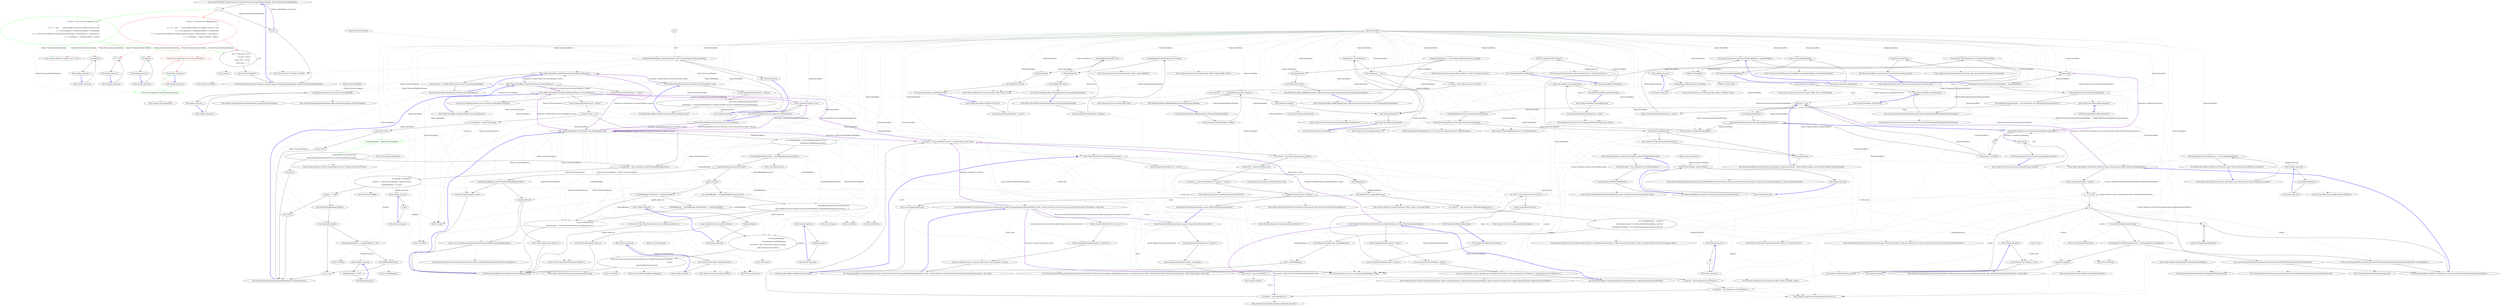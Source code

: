 digraph  {
n0 [label="Entry Ninject.BindingPrecedenceComparer.Compare(Ninject.Planning.Bindings.IBinding, Ninject.Planning.Bindings.IBinding)", span="23-23", cluster="Ninject.BindingPrecedenceComparer.Compare(Ninject.Planning.Bindings.IBinding, Ninject.Planning.Bindings.IBinding)"];
n1 [label="x == y", span="25-25", cluster="Ninject.BindingPrecedenceComparer.Compare(Ninject.Planning.Bindings.IBinding, Ninject.Planning.Bindings.IBinding)"];
n4 [label="var q = from func in funcs\r\n                    let xVal = func(x)\r\n                    where xVal != func(y)\r\n                    select xVal ? 1 : -1", span="39-42", cluster="Ninject.BindingPrecedenceComparer.Compare(Ninject.Planning.Bindings.IBinding, Ninject.Planning.Bindings.IBinding)"];
n2 [label="return 0;", span="27-27", cluster="Ninject.BindingPrecedenceComparer.Compare(Ninject.Planning.Bindings.IBinding, Ninject.Planning.Bindings.IBinding)"];
n3 [label="var funcs = new List<Func<IBinding, bool>>\r\n                            {\r\n                                b => b != null,       // null bindings should never happen, but just in case\r\n                                b => b.IsConditional, // conditional bindings > unconditional\r\n                                b => !b.Service.GetTypeInfo().ContainsGenericParameters, // closed generics > open generics\r\n                                b => !b.IsImplicit,   // explicit bindings > implicit\r\n                            }", span="31-37", cluster="Ninject.BindingPrecedenceComparer.Compare(Ninject.Planning.Bindings.IBinding, Ninject.Planning.Bindings.IBinding)", color=red, community=0];
n7 [label="Entry System.Collections.Generic.List<T>.List()", span="0-0", cluster="System.Collections.Generic.List<T>.List()"];
n12 [label="b != null", span="33-33", cluster="lambda expression"];
n15 [label="b.IsConditional", span="34-34", cluster="lambda expression"];
n18 [label="!b.Service.GetTypeInfo().ContainsGenericParameters", span="35-35", cluster="lambda expression", color=red, community=0];
n22 [label="!b.IsImplicit", span="36-36", cluster="lambda expression"];
n5 [label="return q.FirstOrDefault();", span="46-46", cluster="Ninject.BindingPrecedenceComparer.Compare(Ninject.Planning.Bindings.IBinding, Ninject.Planning.Bindings.IBinding)"];
n8 [label="Entry System.Func<T, TResult>.Invoke(T)", span="0-0", cluster="System.Func<T, TResult>.Invoke(T)"];
n9 [label="Entry Unk.func", span="", cluster="Unk.func"];
n6 [label="Exit Ninject.BindingPrecedenceComparer.Compare(Ninject.Planning.Bindings.IBinding, Ninject.Planning.Bindings.IBinding)", span="23-23", cluster="Ninject.BindingPrecedenceComparer.Compare(Ninject.Planning.Bindings.IBinding, Ninject.Planning.Bindings.IBinding)"];
n10 [label="Entry Unk.FirstOrDefault", span="", cluster="Unk.FirstOrDefault"];
n11 [label="Entry lambda expression", span="33-33", cluster="lambda expression"];
n13 [label="Exit lambda expression", span="33-33", cluster="lambda expression"];
n14 [label="Entry lambda expression", span="34-34", cluster="lambda expression"];
n16 [label="Exit lambda expression", span="34-34", cluster="lambda expression"];
n17 [label="Entry lambda expression", span="35-35", cluster="lambda expression"];
n19 [label="Exit lambda expression", span="35-35", cluster="lambda expression"];
n20 [label="Entry System.Type.GetTypeInfo()", span="0-0", cluster="System.Type.GetTypeInfo()"];
n21 [label="Entry lambda expression", span="36-36", cluster="lambda expression"];
n23 [label="Exit lambda expression", span="36-36", cluster="lambda expression"];
d3 [label="var funcs = new List<Func<IBinding, bool>>\r\n                            {\r\n                                b => b != null,       // null bindings should never happen, but just in case\r\n                                b => b.IsConditional, // conditional bindings > unconditional\r\n                                b => !b.Service.GetTypeInfo().ContainsGenericParameters, // closed generics > open generics\r\n                                b => !b.IsImplicit,   // explicit bindings > implicit\r\n                            }", span="31-37", cluster="Ninject.BindingPrecedenceComparer.Compare(Ninject.Planning.Bindings.IBinding, Ninject.Planning.Bindings.IBinding)", color=green, community=0];
d18 [label="!b.Service.GetTypeInfo().ContainsGenericParameters", span="35-35", cluster="lambda expression", color=green, community=0];
m1_113 [label="Entry Ninject.KernelBase.Inject(object, params Ninject.Parameters.IParameter[])", span="274-274", cluster="Ninject.KernelBase.Inject(object, params Ninject.Parameters.IParameter[])", file="KernelBase.cs"];
m1_120 [label="var request = this.CreateRequest(service, null, parameters, false, false)", span="285-285", cluster="Ninject.KernelBase.Inject(object, params Ninject.Parameters.IParameter[])", file="KernelBase.cs"];
m1_116 [label="Type service = instance.GetType()", span="279-279", cluster="Ninject.KernelBase.Inject(object, params Ninject.Parameters.IParameter[])", file="KernelBase.cs"];
m1_119 [label="var binding = new Binding(service)", span="284-284", cluster="Ninject.KernelBase.Inject(object, params Ninject.Parameters.IParameter[])", file="KernelBase.cs"];
m1_121 [label="var context = this.CreateContext(request, binding)", span="286-286", cluster="Ninject.KernelBase.Inject(object, params Ninject.Parameters.IParameter[])", file="KernelBase.cs"];
m1_117 [label="var planner = this.Components.Get<IPlanner>()", span="281-281", cluster="Ninject.KernelBase.Inject(object, params Ninject.Parameters.IParameter[])", file="KernelBase.cs"];
m1_118 [label="var pipeline = this.Components.Get<IPipeline>()", span="282-282", cluster="Ninject.KernelBase.Inject(object, params Ninject.Parameters.IParameter[])", file="KernelBase.cs"];
m1_114 [label="Ensure.ArgumentNotNull(instance, ''instance'')", span="276-276", cluster="Ninject.KernelBase.Inject(object, params Ninject.Parameters.IParameter[])", file="KernelBase.cs"];
m1_115 [label="Ensure.ArgumentNotNull(parameters, ''parameters'')", span="277-277", cluster="Ninject.KernelBase.Inject(object, params Ninject.Parameters.IParameter[])", file="KernelBase.cs"];
m1_123 [label="var reference = new InstanceReference { Instance = instance }", span="290-290", cluster="Ninject.KernelBase.Inject(object, params Ninject.Parameters.IParameter[])", file="KernelBase.cs"];
m1_122 [label="context.Plan = planner.GetPlan(service)", span="288-288", cluster="Ninject.KernelBase.Inject(object, params Ninject.Parameters.IParameter[])", file="KernelBase.cs"];
m1_124 [label="pipeline.Activate(context, reference)", span="291-291", cluster="Ninject.KernelBase.Inject(object, params Ninject.Parameters.IParameter[])", file="KernelBase.cs"];
m1_125 [label="Exit Ninject.KernelBase.Inject(object, params Ninject.Parameters.IParameter[])", span="274-274", cluster="Ninject.KernelBase.Inject(object, params Ninject.Parameters.IParameter[])", file="KernelBase.cs"];
m1_6 [label="IsDisposed = true", span="46-46", cluster="Ninject.Infrastructure.Disposal.DisposableObject.Dispose(bool)", file="KernelBase.cs"];
m1_10 [label="Entry Ninject.Infrastructure.Disposal.DisposableObject.~DisposableObject()", span="55-55", cluster="Ninject.Infrastructure.Disposal.DisposableObject.~DisposableObject()", file="KernelBase.cs"];
m1_11 [label="Dispose(false)", span="57-57", cluster="Ninject.Infrastructure.Disposal.DisposableObject.~DisposableObject()", file="KernelBase.cs"];
m1_12 [label="Exit Ninject.Infrastructure.Disposal.DisposableObject.~DisposableObject()", span="55-55", cluster="Ninject.Infrastructure.Disposal.DisposableObject.~DisposableObject()", file="KernelBase.cs"];
m1_13 [label="Ninject.Infrastructure.Disposal.DisposableObject", span="", cluster="Ninject.KernelBase.KernelBase(Ninject.Components.IComponentContainer, Ninject.INinjectSettings, params Ninject.Modules.INinjectModule[])", file="KernelBase.cs"];
m1_14 [label="this.bindingPrecedenceComparer = this.Components.Get<IBindingPrecedenceComparer>()", span="90-90", cluster="Ninject.KernelBase.KernelBase(Ninject.Components.IComponentContainer, Ninject.INinjectSettings, params Ninject.Modules.INinjectModule[])", file="KernelBase.cs"];
m1_15 [label="this.Bind<IKernel>().ToConstant(this).InTransientScope()", span="92-92", cluster="Ninject.KernelBase.KernelBase(Ninject.Components.IComponentContainer, Ninject.INinjectSettings, params Ninject.Modules.INinjectModule[])", file="KernelBase.cs"];
m1_16 [label="this.Bind<IResolutionRoot>().ToConstant(this).InTransientScope()", span="93-93", cluster="Ninject.KernelBase.KernelBase(Ninject.Components.IComponentContainer, Ninject.INinjectSettings, params Ninject.Modules.INinjectModule[])", file="KernelBase.cs"];
m1_17 [label="this.Settings.LoadExtensions", span="96-96", cluster="Ninject.KernelBase.KernelBase(Ninject.Components.IComponentContainer, Ninject.INinjectSettings, params Ninject.Modules.INinjectModule[])", file="KernelBase.cs"];
m1_18 [label="this.Load(this.Settings.ExtensionSearchPatterns)", span="98-98", cluster="Ninject.KernelBase.KernelBase(Ninject.Components.IComponentContainer, Ninject.INinjectSettings, params Ninject.Modules.INinjectModule[])", file="KernelBase.cs"];
m1_19 [label="this.Load(modules)", span="101-101", cluster="Ninject.KernelBase.KernelBase(Ninject.Components.IComponentContainer, Ninject.INinjectSettings, params Ninject.Modules.INinjectModule[])", file="KernelBase.cs"];
m1_7 [label="GC.SuppressFinalize(this)", span="47-47", cluster="Ninject.Infrastructure.Disposal.DisposableObject.Dispose(bool)", file="KernelBase.cs"];
m1_8 [label="Exit Ninject.Infrastructure.Disposal.DisposableObject.Dispose(bool)", span="40-40", cluster="Ninject.Infrastructure.Disposal.DisposableObject.Dispose(bool)", file="KernelBase.cs"];
m1_9 [label="Entry System.GC.SuppressFinalize(object)", span="0-0", cluster="System.GC.SuppressFinalize(object)", file="KernelBase.cs"];
m1_20 [label="Exit Ninject.KernelBase.KernelBase(Ninject.Components.IComponentContainer, Ninject.INinjectSettings, params Ninject.Modules.INinjectModule[])", span="77-77", cluster="Ninject.KernelBase.KernelBase(Ninject.Components.IComponentContainer, Ninject.INinjectSettings, params Ninject.Modules.INinjectModule[])", file="KernelBase.cs"];
m1_126 [label="Entry object.GetType()", span="0-0", cluster="object.GetType()", file="KernelBase.cs"];
m1_195 [label="Entry Ninject.Activation.IRequest.Matches(Ninject.Planning.Bindings.IBinding)", span="83-83", cluster="Ninject.Activation.IRequest.Matches(Ninject.Planning.Bindings.IBinding)", file="KernelBase.cs"];
m1_261 [label="Entry Ninject.ActivationException.ActivationException(string)", span="30-30", cluster="Ninject.ActivationException.ActivationException(string)", file="KernelBase.cs"];
m1_154 [label="Entry Ninject.KernelBase.Resolve(Ninject.Activation.IRequest)", span="338-338", cluster="Ninject.KernelBase.Resolve(Ninject.Activation.IRequest)", file="KernelBase.cs"];
m1_155 [label="return this.Resolve(request, true);", span="340-340", cluster="Ninject.KernelBase.Resolve(Ninject.Activation.IRequest)", file="KernelBase.cs"];
m1_156 [label="Exit Ninject.KernelBase.Resolve(Ninject.Activation.IRequest)", span="338-338", cluster="Ninject.KernelBase.Resolve(Ninject.Activation.IRequest)", file="KernelBase.cs"];
m1_129 [label="Entry Ninject.KernelBase.CreateContext(Ninject.Activation.IRequest, Ninject.Planning.Bindings.IBinding)", span="478-478", cluster="Ninject.KernelBase.CreateContext(Ninject.Activation.IRequest, Ninject.Planning.Bindings.IBinding)", file="KernelBase.cs"];
m1_234 [label="return new Context(this, request, binding, this.Components.Get<ICache>(), this.Components.Get<IPlanner>(), this.Components.Get<IPipeline>());", span="483-483", cluster="Ninject.KernelBase.CreateContext(Ninject.Activation.IRequest, Ninject.Planning.Bindings.IBinding)", file="KernelBase.cs"];
m1_232 [label="Ensure.ArgumentNotNull(request, ''request'')", span="480-480", cluster="Ninject.KernelBase.CreateContext(Ninject.Activation.IRequest, Ninject.Planning.Bindings.IBinding)", file="KernelBase.cs"];
m1_233 [label="Ensure.ArgumentNotNull(binding, ''binding'')", span="481-481", cluster="Ninject.KernelBase.CreateContext(Ninject.Activation.IRequest, Ninject.Planning.Bindings.IBinding)", file="KernelBase.cs"];
m1_235 [label="Exit Ninject.KernelBase.CreateContext(Ninject.Activation.IRequest, Ninject.Planning.Bindings.IBinding)", span="478-478", cluster="Ninject.KernelBase.CreateContext(Ninject.Activation.IRequest, Ninject.Planning.Bindings.IBinding)", file="KernelBase.cs"];
m1_60 [label="Entry Ninject.KernelBase.HasModule(string)", span="183-183", cluster="Ninject.KernelBase.HasModule(string)", file="KernelBase.cs"];
m1_62 [label="return this.modules.ContainsKey(name);", span="186-186", cluster="Ninject.KernelBase.HasModule(string)", file="KernelBase.cs"];
m1_61 [label="Ensure.ArgumentNotNullOrEmpty(name, ''name'')", span="185-185", cluster="Ninject.KernelBase.HasModule(string)", file="KernelBase.cs"];
m1_63 [label="Exit Ninject.KernelBase.HasModule(string)", span="183-183", cluster="Ninject.KernelBase.HasModule(string)", file="KernelBase.cs"];
m1_23 [label="Entry Ninject.Components.IComponentContainer.Get<T>()", span="59-59", cluster="Ninject.Components.IComponentContainer.Get<T>()", file="KernelBase.cs"];
m1_24 [label="Entry Ninject.Syntax.BindingRoot.Bind<T>()", span="34-34", cluster="Ninject.Syntax.BindingRoot.Bind<T>()", file="KernelBase.cs"];
m1_86 [label="Entry Unk.TryGetValue", span="", cluster="Unk.TryGetValue", file="KernelBase.cs"];
m1_264 [label="Entry Unk.CreateContext", span="", cluster="Unk.CreateContext", file="KernelBase.cs"];
m1_98 [label="Entry System.Collections.Generic.IEnumerable<TSource>.SelectMany<TSource, TResult>(System.Func<TSource, System.Collections.Generic.IEnumerable<TResult>>)", span="0-0", cluster="System.Collections.Generic.IEnumerable<TSource>.SelectMany<TSource, TResult>(System.Func<TSource, System.Collections.Generic.IEnumerable<TResult>>)", file="KernelBase.cs"];
m1_181 [label="Entry Ninject.Planning.Bindings.Resolvers.IBindingResolver.Resolve(Ninject.Infrastructure.Multimap<System.Type, Ninject.Planning.Bindings.IBinding>, System.Type)", span="26-26", cluster="Ninject.Planning.Bindings.Resolvers.IBindingResolver.Resolve(Ninject.Infrastructure.Multimap<System.Type, Ninject.Planning.Bindings.IBinding>, System.Type)", file="KernelBase.cs"];
m1_194 [label="Entry Ninject.Planning.Bindings.IBindingConfiguration.Matches(Ninject.Activation.IRequest)", span="90-90", cluster="Ninject.Planning.Bindings.IBindingConfiguration.Matches(Ninject.Activation.IRequest)", file="KernelBase.cs"];
m1_27 [label="Entry Ninject.KernelBase.Load(System.Collections.Generic.IEnumerable<string>)", span="235-235", cluster="Ninject.KernelBase.Load(System.Collections.Generic.IEnumerable<string>)", file="KernelBase.cs"];
m1_91 [label="var moduleLoader = this.Components.Get<IModuleLoader>()", span="237-237", cluster="Ninject.KernelBase.Load(System.Collections.Generic.IEnumerable<string>)", file="KernelBase.cs"];
m1_92 [label="moduleLoader.LoadModules(filePatterns)", span="238-238", cluster="Ninject.KernelBase.Load(System.Collections.Generic.IEnumerable<string>)", file="KernelBase.cs"];
m1_93 [label="Exit Ninject.KernelBase.Load(System.Collections.Generic.IEnumerable<string>)", span="235-235", cluster="Ninject.KernelBase.Load(System.Collections.Generic.IEnumerable<string>)", file="KernelBase.cs"];
m1_146 [label="Entry Ninject.KernelBase.CanResolve(Ninject.Activation.IRequest, bool)", span="325-325", cluster="Ninject.KernelBase.CanResolve(Ninject.Activation.IRequest, bool)", file="KernelBase.cs"];
m1_148 [label="return this.GetBindings(request.Service)\r\n                .Any(binding => (!ignoreImplicitBindings || !binding.IsImplicit) && this.SatifiesRequest(request)(binding));", span="328-329", cluster="Ninject.KernelBase.CanResolve(Ninject.Activation.IRequest, bool)", file="KernelBase.cs"];
m1_147 [label="Ensure.ArgumentNotNull(request, ''request'')", span="327-327", cluster="Ninject.KernelBase.CanResolve(Ninject.Activation.IRequest, bool)", file="KernelBase.cs"];
m1_149 [label="Exit Ninject.KernelBase.CanResolve(Ninject.Activation.IRequest, bool)", span="325-325", cluster="Ninject.KernelBase.CanResolve(Ninject.Activation.IRequest, bool)", file="KernelBase.cs"];
m1_84 [label="Entry System.NotSupportedException.NotSupportedException(string)", span="0-0", cluster="System.NotSupportedException.NotSupportedException(string)", file="KernelBase.cs"];
m1_82 [label="Entry System.Collections.Generic.IEnumerable<TSource>.ToList<TSource>()", span="0-0", cluster="System.Collections.Generic.IEnumerable<TSource>.ToList<TSource>()", file="KernelBase.cs"];
m1_259 [label="Entry Unk.MoveNext", span="", cluster="Unk.MoveNext", file="KernelBase.cs"];
m1_143 [label="Entry Ninject.KernelBase.GetBindings(System.Type)", span="374-374", cluster="Ninject.KernelBase.GetBindings(System.Type)", file="KernelBase.cs"];
m1_168 [label="this.bindingCache", span="378-378", cluster="Ninject.KernelBase.GetBindings(System.Type)", file="KernelBase.cs"];
m1_169 [label="!this.bindingCache.ContainsKey(service)", span="380-380", cluster="Ninject.KernelBase.GetBindings(System.Type)", file="KernelBase.cs"];
m1_170 [label="var resolvers = this.Components.GetAll<IBindingResolver>()", span="382-382", cluster="Ninject.KernelBase.GetBindings(System.Type)", file="KernelBase.cs"];
m1_171 [label="var compiledBindings = resolvers\r\n                        .SelectMany(resolver => resolver.Resolve(this.bindings, service))\r\n                        .OrderByDescending(b => b, this.bindingPrecedenceComparer).ToList()", span="384-386", cluster="Ninject.KernelBase.GetBindings(System.Type)", file="KernelBase.cs"];
m1_172 [label="this.bindingCache.Add(service, compiledBindings)", span="387-387", cluster="Ninject.KernelBase.GetBindings(System.Type)", file="KernelBase.cs"];
m1_174 [label="return this.bindingCache[service];", span="392-392", cluster="Ninject.KernelBase.GetBindings(System.Type)", file="KernelBase.cs"];
m1_167 [label="Ensure.ArgumentNotNull(service, ''service'')", span="376-376", cluster="Ninject.KernelBase.GetBindings(System.Type)", file="KernelBase.cs"];
m1_173 [label="return compiledBindings;", span="389-389", cluster="Ninject.KernelBase.GetBindings(System.Type)", file="KernelBase.cs"];
m1_175 [label="Exit Ninject.KernelBase.GetBindings(System.Type)", span="374-374", cluster="Ninject.KernelBase.GetBindings(System.Type)", file="KernelBase.cs"];
m1_111 [label="Entry Unk.OnUnload", span="", cluster="Unk.OnUnload", file="KernelBase.cs"];
m1_38 [label="Entry System.IDisposable.Dispose()", span="0-0", cluster="System.IDisposable.Dispose()", file="KernelBase.cs"];
m1_69 [label="Entry System.Collections.Generic.IEnumerable<TSource>.ToArray<TSource>()", span="0-0", cluster="System.Collections.Generic.IEnumerable<TSource>.ToArray<TSource>()", file="KernelBase.cs"];
m1_217 [label="Entry System.Collections.Generic.IEnumerable<TSource>.Contains<TSource>(TSource)", span="0-0", cluster="System.Collections.Generic.IEnumerable<TSource>.Contains<TSource>(TSource)", file="KernelBase.cs"];
m1_130 [label="Entry Ninject.Planning.IPlanner.GetPlan(System.Type)", span="30-30", cluster="Ninject.Planning.IPlanner.GetPlan(System.Type)", file="KernelBase.cs"];
m1_139 [label="Entry Ninject.KernelBase.CanResolve(Ninject.Activation.IRequest)", span="311-311", cluster="Ninject.KernelBase.CanResolve(Ninject.Activation.IRequest)", file="KernelBase.cs"];
m1_140 [label="Ensure.ArgumentNotNull(request, ''request'')", span="313-313", cluster="Ninject.KernelBase.CanResolve(Ninject.Activation.IRequest)", file="KernelBase.cs"];
m1_141 [label="return this.GetBindings(request.Service).Any(this.SatifiesRequest(request));", span="314-314", cluster="Ninject.KernelBase.CanResolve(Ninject.Activation.IRequest)", file="KernelBase.cs"];
m1_142 [label="Exit Ninject.KernelBase.CanResolve(Ninject.Activation.IRequest)", span="311-311", cluster="Ninject.KernelBase.CanResolve(Ninject.Activation.IRequest)", file="KernelBase.cs"];
m1_66 [label="Entry Ninject.KernelBase.GetModules()", span="193-193", cluster="Ninject.KernelBase.GetModules()", file="KernelBase.cs"];
m1_67 [label="return this.modules.Values.ToArray();", span="195-195", cluster="Ninject.KernelBase.GetModules()", file="KernelBase.cs"];
m1_68 [label="Exit Ninject.KernelBase.GetModules()", span="193-193", cluster="Ninject.KernelBase.GetModules()", file="KernelBase.cs"];
m1_29 [label="Entry Ninject.KernelBase.Dispose(bool)", span="118-118", cluster="Ninject.KernelBase.Dispose(bool)", file="KernelBase.cs"];
m1_30 [label="disposing && !this.IsDisposed", span="120-120", cluster="Ninject.KernelBase.Dispose(bool)", file="KernelBase.cs"];
m1_31 [label="this.Components != null", span="122-122", cluster="Ninject.KernelBase.Dispose(bool)", file="KernelBase.cs"];
m1_32 [label="var cache = this.Components.Get<ICache>()", span="125-125", cluster="Ninject.KernelBase.Dispose(bool)", file="KernelBase.cs"];
m1_34 [label="this.Components.Dispose()", span="128-128", cluster="Ninject.KernelBase.Dispose(bool)", file="KernelBase.cs"];
m1_35 [label="base.Dispose(disposing)", span="132-132", cluster="Ninject.KernelBase.Dispose(bool)", file="KernelBase.cs"];
m1_33 [label="cache.Clear()", span="126-126", cluster="Ninject.KernelBase.Dispose(bool)", file="KernelBase.cs"];
m1_36 [label="Exit Ninject.KernelBase.Dispose(bool)", span="118-118", cluster="Ninject.KernelBase.Dispose(bool)", file="KernelBase.cs"];
m1_47 [label="Entry System.Collections.Generic.Dictionary<TKey, TValue>.Clear()", span="0-0", cluster="System.Collections.Generic.Dictionary<TKey, TValue>.Clear()", file="KernelBase.cs"];
m1_52 [label="Entry Ninject.KernelBase.AddBindings(System.Collections.Generic.IEnumerable<Ninject.Planning.Bindings.IBinding>)", span="543-543", cluster="Ninject.KernelBase.AddBindings(System.Collections.Generic.IEnumerable<Ninject.Planning.Bindings.IBinding>)", file="KernelBase.cs"];
m1_278 [label="bindings.Map(binding => this.bindings.Add(binding.Service, binding))", span="545-545", cluster="Ninject.KernelBase.AddBindings(System.Collections.Generic.IEnumerable<Ninject.Planning.Bindings.IBinding>)", file="KernelBase.cs"];
m1_279 [label="this.bindingCache", span="547-547", cluster="Ninject.KernelBase.AddBindings(System.Collections.Generic.IEnumerable<Ninject.Planning.Bindings.IBinding>)", file="KernelBase.cs"];
m1_280 [label="this.bindingCache.Clear()", span="549-549", cluster="Ninject.KernelBase.AddBindings(System.Collections.Generic.IEnumerable<Ninject.Planning.Bindings.IBinding>)", file="KernelBase.cs"];
m1_281 [label="Exit Ninject.KernelBase.AddBindings(System.Collections.Generic.IEnumerable<Ninject.Planning.Bindings.IBinding>)", span="543-543", cluster="Ninject.KernelBase.AddBindings(System.Collections.Generic.IEnumerable<Ninject.Planning.Bindings.IBinding>)", file="KernelBase.cs"];
m1_25 [label="Entry Ninject.Syntax.IBindingToSyntax<T1>.ToConstant<TImplementation>(TImplementation)", span="90-90", cluster="Ninject.Syntax.IBindingToSyntax<T1>.ToConstant<TImplementation>(TImplementation)", file="KernelBase.cs"];
m1_65 [label="Entry System.Collections.Generic.Dictionary<TKey, TValue>.ContainsKey(TKey)", span="0-0", cluster="System.Collections.Generic.Dictionary<TKey, TValue>.ContainsKey(TKey)", file="KernelBase.cs"];
m1_162 [label="Entry Ninject.Activation.Request.Request(System.Type, System.Func<Ninject.Planning.Bindings.IBindingMetadata, bool>, System.Collections.Generic.IEnumerable<Ninject.Parameters.IParameter>, System.Func<object>, bool, bool)", span="32-32", cluster="Ninject.Activation.Request.Request(System.Type, System.Func<Ninject.Planning.Bindings.IBindingMetadata, bool>, System.Collections.Generic.IEnumerable<Ninject.Parameters.IParameter>, System.Func<object>, bool, bool)", file="KernelBase.cs"];
m1_221 [label="Entry Unk.AddBindings", span="", cluster="Unk.AddBindings", file="KernelBase.cs"];
m1_257 [label="Entry Unk.Where", span="", cluster="Unk.Where", file="KernelBase.cs"];
m1_266 [label="Entry Unk.ToArray", span="", cluster="Unk.ToArray", file="KernelBase.cs"];
m1_286 [label="Entry Ninject.Infrastructure.Multimap<TKey, TValue>.Add(TKey, TValue)", span="62-62", cluster="Ninject.Infrastructure.Multimap<TKey, TValue>.Add(TKey, TValue)", file="KernelBase.cs"];
m1_39 [label="Entry Ninject.Infrastructure.Disposal.DisposableObject.Dispose(bool)", span="47-47", cluster="Ninject.Infrastructure.Disposal.DisposableObject.Dispose(bool)", file="KernelBase.cs"];
m1_3 [label="Entry Ninject.Infrastructure.Disposal.DisposableObject.Dispose(bool)", span="40-40", cluster="Ninject.Infrastructure.Disposal.DisposableObject.Dispose(bool)", file="KernelBase.cs"];
m1_4 [label=this, span="42-42", cluster="Ninject.Infrastructure.Disposal.DisposableObject.Dispose(bool)", file="KernelBase.cs"];
m1_5 [label="disposing && !IsDisposed", span="44-44", cluster="Ninject.Infrastructure.Disposal.DisposableObject.Dispose(bool)", file="KernelBase.cs"];
m1_220 [label="Entry Unk.Map", span="", cluster="Unk.Map", file="KernelBase.cs"];
m1_188 [label="Entry Ninject.Syntax.IResolutionRoot.Get(System.Type, params Ninject.Parameters.IParameter[])", span="183-183", cluster="Ninject.Syntax.IResolutionRoot.Get(System.Type, params Ninject.Parameters.IParameter[])", file="KernelBase.cs"];
m1_40 [label="Entry Ninject.KernelBase.Unbind(System.Type)", span="139-139", cluster="Ninject.KernelBase.Unbind(System.Type)", file="KernelBase.cs"];
m1_42 [label="this.bindings.RemoveAll(service)", span="143-143", cluster="Ninject.KernelBase.Unbind(System.Type)", file="KernelBase.cs"];
m1_43 [label="this.bindingCache", span="145-145", cluster="Ninject.KernelBase.Unbind(System.Type)", file="KernelBase.cs"];
m1_44 [label="this.bindingCache.Clear()", span="147-147", cluster="Ninject.KernelBase.Unbind(System.Type)", file="KernelBase.cs"];
m1_41 [label="Ensure.ArgumentNotNull(service, ''service'')", span="141-141", cluster="Ninject.KernelBase.Unbind(System.Type)", file="KernelBase.cs"];
m1_45 [label="Exit Ninject.KernelBase.Unbind(System.Type)", span="139-139", cluster="Ninject.KernelBase.Unbind(System.Type)", file="KernelBase.cs"];
m1_272 [label="Entry lambda expression", span="535-535", cluster="lambda expression", file="KernelBase.cs"];
m1_223 [label="c.Resolve(this.bindings, request).ToList()", span="452-452", cluster="lambda expression", file="KernelBase.cs"];
m1_222 [label="Entry lambda expression", span="452-452", cluster="lambda expression", file="KernelBase.cs"];
m1_226 [label="Entry lambda expression", span="453-453", cluster="lambda expression", file="KernelBase.cs"];
m1_224 [label="Exit lambda expression", span="452-452", cluster="lambda expression", file="KernelBase.cs"];
m1_276 [label="this.CreateContext(request, binding).Resolve()", span="539-539", cluster="lambda expression", file="KernelBase.cs"];
m1_151 [label="(!ignoreImplicitBindings || !binding.IsImplicit) && this.SatifiesRequest(request)(binding)", span="329-329", cluster="lambda expression", file="KernelBase.cs"];
m1_179 [label="resolver.Resolve(this.bindings, service)", span="385-385", cluster="lambda expression", file="KernelBase.cs"];
m1_284 [label="this.bindings.Add(binding.Service, binding)", span="545-545", cluster="lambda expression", file="KernelBase.cs"];
m1_192 [label="binding.Matches(request) && request.Matches(binding)", span="413-413", cluster="lambda expression", file="KernelBase.cs"];
m1_228 [label="Exit lambda expression", span="453-453", cluster="lambda expression", file="KernelBase.cs"];
m1_227 [label="b.Any()", span="453-453", cluster="lambda expression", file="KernelBase.cs"];
m1_229 [label="Entry lambda expression", span="464-464", cluster="lambda expression", file="KernelBase.cs"];
m1_275 [label="Entry lambda expression", span="539-539", cluster="lambda expression", file="KernelBase.cs"];
m1_277 [label="Exit lambda expression", span="539-539", cluster="lambda expression", file="KernelBase.cs"];
m1_99 [label="Entry lambda expression", span="247-247", cluster="lambda expression", file="KernelBase.cs"];
m1_150 [label="Entry lambda expression", span="329-329", cluster="lambda expression", file="KernelBase.cs"];
m1_152 [label="Exit lambda expression", span="329-329", cluster="lambda expression", file="KernelBase.cs"];
m1_178 [label="Entry lambda expression", span="385-385", cluster="lambda expression", file="KernelBase.cs"];
m1_182 [label="Entry lambda expression", span="386-386", cluster="lambda expression", file="KernelBase.cs"];
m1_180 [label="Exit lambda expression", span="385-385", cluster="lambda expression", file="KernelBase.cs"];
m1_283 [label="Entry lambda expression", span="545-545", cluster="lambda expression", file="KernelBase.cs"];
m1_285 [label="Exit lambda expression", span="545-545", cluster="lambda expression", file="KernelBase.cs"];
m1_191 [label="Entry lambda expression", span="413-413", cluster="lambda expression", file="KernelBase.cs"];
m1_193 [label="Exit lambda expression", span="413-413", cluster="lambda expression", file="KernelBase.cs"];
m1_231 [label="Exit lambda expression", span="464-464", cluster="lambda expression", file="KernelBase.cs"];
m1_230 [label="binding.IsImplicit = true", span="464-464", cluster="lambda expression", file="KernelBase.cs"];
m1_269 [label="Entry lambda expression", span="533-533", cluster="lambda expression", file="KernelBase.cs"];
m1_101 [label="Exit lambda expression", span="247-247", cluster="lambda expression", file="KernelBase.cs"];
m1_100 [label="asm.GetNinjectModules()", span="247-247", cluster="lambda expression", file="KernelBase.cs"];
m1_184 [label="Exit lambda expression", span="386-386", cluster="lambda expression", file="KernelBase.cs"];
m1_183 [label=b, span="386-386", cluster="lambda expression", file="KernelBase.cs"];
m1_271 [label="Exit lambda expression", span="533-533", cluster="lambda expression", file="KernelBase.cs"];
m1_270 [label="!binding.IsImplicit", span="533-533", cluster="lambda expression", file="KernelBase.cs"];
m1_273 [label="!binding.IsImplicit", span="535-535", cluster="lambda expression", file="KernelBase.cs"];
m1_274 [label="Exit lambda expression", span="535-535", cluster="lambda expression", file="KernelBase.cs"];
m1_103 [label="Entry Ninject.KernelBase.Unload(string)", span="255-255", cluster="Ninject.KernelBase.Unload(string)", file="KernelBase.cs"];
m1_105 [label="!this.modules.TryGetValue(name, out INinjectModule module)", span="259-259", cluster="Ninject.KernelBase.Unload(string)", file="KernelBase.cs"];
m1_107 [label="module.OnUnload(this)", span="264-264", cluster="Ninject.KernelBase.Unload(string)", file="KernelBase.cs"];
m1_108 [label="this.modules.Remove(name)", span="266-266", cluster="Ninject.KernelBase.Unload(string)", file="KernelBase.cs"];
m1_104 [label="Ensure.ArgumentNotNullOrEmpty(name, ''name'')", span="257-257", cluster="Ninject.KernelBase.Unload(string)", file="KernelBase.cs"];
m1_106 [label="throw new NotSupportedException(ExceptionFormatter.NoModuleLoadedWithTheSpecifiedName(name));", span="261-261", cluster="Ninject.KernelBase.Unload(string)", file="KernelBase.cs"];
m1_109 [label="Exit Ninject.KernelBase.Unload(string)", span="255-255", cluster="Ninject.KernelBase.Unload(string)", file="KernelBase.cs"];
m1_22 [label="Entry Ninject.KernelBase.AddComponents()", span="419-419", cluster="Ninject.KernelBase.AddComponents()", file="KernelBase.cs"];
m1_196 [label="Exit Ninject.KernelBase.AddComponents()", span="419-419", cluster="Ninject.KernelBase.AddComponents()", file="KernelBase.cs"];
m1_128 [label="Entry Ninject.KernelBase.CreateRequest(System.Type, System.Func<Ninject.Planning.Bindings.IBindingMetadata, bool>, System.Collections.Generic.IEnumerable<Ninject.Parameters.IParameter>, bool, bool)", span="352-352", cluster="Ninject.KernelBase.CreateRequest(System.Type, System.Func<Ninject.Planning.Bindings.IBindingMetadata, bool>, System.Collections.Generic.IEnumerable<Ninject.Parameters.IParameter>, bool, bool)", file="KernelBase.cs"];
m1_158 [label="Ensure.ArgumentNotNull(service, ''service'')", span="354-354", cluster="Ninject.KernelBase.CreateRequest(System.Type, System.Func<Ninject.Planning.Bindings.IBindingMetadata, bool>, System.Collections.Generic.IEnumerable<Ninject.Parameters.IParameter>, bool, bool)", file="KernelBase.cs"];
m1_159 [label="Ensure.ArgumentNotNull(parameters, ''parameters'')", span="355-355", cluster="Ninject.KernelBase.CreateRequest(System.Type, System.Func<Ninject.Planning.Bindings.IBindingMetadata, bool>, System.Collections.Generic.IEnumerable<Ninject.Parameters.IParameter>, bool, bool)", file="KernelBase.cs"];
m1_160 [label="return new Request(service, constraint, parameters, null, isOptional, isUnique);", span="357-357", cluster="Ninject.KernelBase.CreateRequest(System.Type, System.Func<Ninject.Planning.Bindings.IBindingMetadata, bool>, System.Collections.Generic.IEnumerable<Ninject.Parameters.IParameter>, bool, bool)", file="KernelBase.cs"];
m1_161 [label="Exit Ninject.KernelBase.CreateRequest(System.Type, System.Func<Ninject.Planning.Bindings.IBindingMetadata, bool>, System.Collections.Generic.IEnumerable<Ninject.Parameters.IParameter>, bool, bool)", span="352-352", cluster="Ninject.KernelBase.CreateRequest(System.Type, System.Func<Ninject.Planning.Bindings.IBindingMetadata, bool>, System.Collections.Generic.IEnumerable<Ninject.Parameters.IParameter>, bool, bool)", file="KernelBase.cs"];
m1_268 [label="Entry Ninject.Activation.IContext.Resolve()", span="78-78", cluster="Ninject.Activation.IContext.Resolve()", file="KernelBase.cs"];
m1_265 [label="Entry Unk.Format", span="", cluster="Unk.Format", file="KernelBase.cs"];
m1_225 [label="Entry Ninject.Planning.Bindings.Resolvers.IMissingBindingResolver.Resolve(Ninject.Infrastructure.Multimap<System.Type, Ninject.Planning.Bindings.IBinding>, Ninject.Activation.IRequest)", span="28-28", cluster="Ninject.Planning.Bindings.Resolvers.IMissingBindingResolver.Resolve(Ninject.Infrastructure.Multimap<System.Type, Ninject.Planning.Bindings.IBinding>, Ninject.Activation.IRequest)", file="KernelBase.cs"];
m1_110 [label="Entry Ninject.Infrastructure.Introspection.ExceptionFormatter.NoModuleLoadedWithTheSpecifiedName(string)", span="73-73", cluster="Ninject.Infrastructure.Introspection.ExceptionFormatter.NoModuleLoadedWithTheSpecifiedName(string)", file="KernelBase.cs"];
m1_145 [label="Entry Unk.Any", span="", cluster="Unk.Any", file="KernelBase.cs"];
m1_53 [label="Entry Ninject.KernelBase.RemoveBinding(Ninject.Planning.Bindings.IBinding)", span="166-166", cluster="Ninject.KernelBase.RemoveBinding(Ninject.Planning.Bindings.IBinding)", file="KernelBase.cs"];
m1_55 [label="this.bindings.Remove(binding.Service, binding)", span="170-170", cluster="Ninject.KernelBase.RemoveBinding(Ninject.Planning.Bindings.IBinding)", file="KernelBase.cs"];
m1_56 [label="this.bindingCache", span="172-172", cluster="Ninject.KernelBase.RemoveBinding(Ninject.Planning.Bindings.IBinding)", file="KernelBase.cs"];
m1_57 [label="this.bindingCache.Clear()", span="174-174", cluster="Ninject.KernelBase.RemoveBinding(Ninject.Planning.Bindings.IBinding)", file="KernelBase.cs"];
m1_54 [label="Ensure.ArgumentNotNull(binding, ''binding'')", span="168-168", cluster="Ninject.KernelBase.RemoveBinding(Ninject.Planning.Bindings.IBinding)", file="KernelBase.cs"];
m1_58 [label="Exit Ninject.KernelBase.RemoveBinding(Ninject.Planning.Bindings.IBinding)", span="166-166", cluster="Ninject.KernelBase.RemoveBinding(Ninject.Planning.Bindings.IBinding)", file="KernelBase.cs"];
m1_177 [label="Entry System.Collections.Generic.IEnumerable<TSource>.OrderByDescending<TSource, TKey>(System.Func<TSource, TKey>, System.Collections.Generic.IComparer<TKey>)", span="0-0", cluster="System.Collections.Generic.IEnumerable<TSource>.OrderByDescending<TSource, TKey>(System.Func<TSource, TKey>, System.Collections.Generic.IComparer<TKey>)", file="KernelBase.cs"];
m1_263 [label="Entry Unk.Compare", span="", cluster="Unk.Compare", file="KernelBase.cs"];
m1_0 [label="Entry Ninject.Infrastructure.Disposal.DisposableObject.Dispose()", span="28-28", cluster="Ninject.Infrastructure.Disposal.DisposableObject.Dispose()", file="KernelBase.cs"];
m1_1 [label="Dispose(true)", span="33-33", cluster="Ninject.Infrastructure.Disposal.DisposableObject.Dispose()", file="KernelBase.cs"];
m1_2 [label="Exit Ninject.Infrastructure.Disposal.DisposableObject.Dispose()", span="28-28", cluster="Ninject.Infrastructure.Disposal.DisposableObject.Dispose()", file="KernelBase.cs"];
m1_48 [label="Entry Ninject.KernelBase.AddBinding(Ninject.Planning.Bindings.IBinding)", span="155-155", cluster="Ninject.KernelBase.AddBinding(Ninject.Planning.Bindings.IBinding)", file="KernelBase.cs"];
m1_50 [label="this.AddBindings(new[] { binding })", span="159-159", cluster="Ninject.KernelBase.AddBinding(Ninject.Planning.Bindings.IBinding)", file="KernelBase.cs"];
m1_49 [label="Ensure.ArgumentNotNull(binding, ''binding'')", span="157-157", cluster="Ninject.KernelBase.AddBinding(Ninject.Planning.Bindings.IBinding)", file="KernelBase.cs"];
m1_51 [label="Exit Ninject.KernelBase.AddBinding(Ninject.Planning.Bindings.IBinding)", span="155-155", cluster="Ninject.KernelBase.AddBinding(Ninject.Planning.Bindings.IBinding)", file="KernelBase.cs"];
m1_144 [label="Entry Ninject.KernelBase.SatifiesRequest(Ninject.Activation.IRequest)", span="411-411", cluster="Ninject.KernelBase.SatifiesRequest(Ninject.Activation.IRequest)", file="KernelBase.cs"];
m1_189 [label="return binding => binding.Matches(request) && request.Matches(binding);", span="413-413", cluster="Ninject.KernelBase.SatifiesRequest(Ninject.Activation.IRequest)", file="KernelBase.cs"];
m1_190 [label="Exit Ninject.KernelBase.SatifiesRequest(Ninject.Activation.IRequest)", span="411-411", cluster="Ninject.KernelBase.SatifiesRequest(Ninject.Activation.IRequest)", file="KernelBase.cs"];
m1_21 [label="Entry Ninject.Infrastructure.Ensure.ArgumentNotNull(object, string)", span="22-22", cluster="Ninject.Infrastructure.Ensure.ArgumentNotNull(object, string)", file="KernelBase.cs"];
m1_46 [label="Entry Ninject.Infrastructure.Multimap<TKey, TValue>.RemoveAll(TKey)", span="94-94", cluster="Ninject.Infrastructure.Multimap<TKey, TValue>.RemoveAll(TKey)", file="KernelBase.cs"];
m1_94 [label="Entry Ninject.Modules.IModuleLoader.LoadModules(System.Collections.Generic.IEnumerable<string>)", span="22-22", cluster="Ninject.Modules.IModuleLoader.LoadModules(System.Collections.Generic.IEnumerable<string>)", file="KernelBase.cs"];
m1_163 [label="Entry Ninject.KernelBase.BeginBlock()", span="364-364", cluster="Ninject.KernelBase.BeginBlock()", file="KernelBase.cs"];
m1_164 [label="return new ActivationBlock(this);", span="366-366", cluster="Ninject.KernelBase.BeginBlock()", file="KernelBase.cs"];
m1_165 [label="Exit Ninject.KernelBase.BeginBlock()", span="364-364", cluster="Ninject.KernelBase.BeginBlock()", file="KernelBase.cs"];
m1_138 [label="Entry Ninject.Activation.Caching.ICache.Release(object)", span="41-41", cluster="Ninject.Activation.Caching.ICache.Release(object)", file="KernelBase.cs"];
m1_59 [label="Entry Ninject.Infrastructure.Multimap<TKey, TValue>.Remove(TKey, TValue)", span="76-76", cluster="Ninject.Infrastructure.Multimap<TKey, TValue>.Remove(TKey, TValue)", file="KernelBase.cs"];
m1_131 [label="Entry Ninject.Activation.InstanceReference.InstanceReference()", span="16-16", cluster="Ninject.Activation.InstanceReference.InstanceReference()", file="KernelBase.cs"];
m1_216 [label="Entry System.Type.GetTypeInfo()", span="0-0", cluster="System.Type.GetTypeInfo()", file="KernelBase.cs"];
m1_64 [label="Entry Ninject.Infrastructure.Ensure.ArgumentNotNullOrEmpty(string, string)", span="35-35", cluster="Ninject.Infrastructure.Ensure.ArgumentNotNullOrEmpty(string, string)", file="KernelBase.cs"];
m1_102 [label="Entry System.Reflection.Assembly.GetNinjectModules()", span="37-37", cluster="System.Reflection.Assembly.GetNinjectModules()", file="KernelBase.cs"];
m1_132 [label="Entry Ninject.Activation.IPipeline.Activate(Ninject.Activation.IContext, Ninject.Activation.InstanceReference)", span="29-29", cluster="Ninject.Activation.IPipeline.Activate(Ninject.Activation.IContext, Ninject.Activation.InstanceReference)", file="KernelBase.cs"];
m1_88 [label="Entry Ninject.Modules.INinjectModule.OnLoad(Ninject.IKernel)", span="26-26", cluster="Ninject.Modules.INinjectModule.OnLoad(Ninject.IKernel)", file="KernelBase.cs"];
m1_262 [label="Entry Ninject.Infrastructure.Introspection.ExceptionFormatter.CouldNotResolveBinding(Ninject.Activation.IRequest)", span="121-121", cluster="Ninject.Infrastructure.Introspection.ExceptionFormatter.CouldNotResolveBinding(Ninject.Activation.IRequest)", file="KernelBase.cs"];
m1_112 [label="Entry System.Collections.Generic.Dictionary<TKey, TValue>.Remove(TKey)", span="0-0", cluster="System.Collections.Generic.Dictionary<TKey, TValue>.Remove(TKey)", file="KernelBase.cs"];
m1_236 [label="Entry Ninject.Activation.Context.Context(Ninject.IKernel, Ninject.Activation.IRequest, Ninject.Planning.Bindings.IBinding, Ninject.Activation.Caching.ICache, Ninject.Planning.IPlanner, Ninject.Activation.IPipeline)", span="38-38", cluster="Ninject.Activation.Context.Context(Ninject.IKernel, Ninject.Activation.IRequest, Ninject.Planning.Bindings.IBinding, Ninject.Activation.Caching.ICache, Ninject.Planning.IPlanner, Ninject.Activation.IPipeline)", file="KernelBase.cs"];
m1_197 [label="Entry Ninject.KernelBase.HandleMissingBinding(Ninject.Activation.IRequest)", span="426-426", cluster="Ninject.KernelBase.HandleMissingBinding(Ninject.Activation.IRequest)", file="KernelBase.cs"];
m1_203 [label="var targetTypeInfo = targetType.GetTypeInfo()", span="439-439", cluster="Ninject.KernelBase.HandleMissingBinding(Ninject.Activation.IRequest)", color=green, community=0, file="KernelBase.cs"];
m1_200 [label="var targetType = request.Target.Type", span="432-432", cluster="Ninject.KernelBase.HandleMissingBinding(Ninject.Activation.IRequest)", file="KernelBase.cs"];
m1_201 [label="targetType.IsArray", span="434-434", cluster="Ninject.KernelBase.HandleMissingBinding(Ninject.Activation.IRequest)", file="KernelBase.cs"];
m1_204 [label="targetTypeInfo.IsGenericType &&\r\n                    targetTypeInfo.ImplementedInterfaces.Contains(typeof(IEnumerable))", span="441-442", cluster="Ninject.KernelBase.HandleMissingBinding(Ninject.Activation.IRequest)", file="KernelBase.cs"];
m1_199 [label="request.Target != null", span="430-430", cluster="Ninject.KernelBase.HandleMissingBinding(Ninject.Activation.IRequest)", file="KernelBase.cs"];
m1_202 [label="return false;", span="436-436", cluster="Ninject.KernelBase.HandleMissingBinding(Ninject.Activation.IRequest)", file="KernelBase.cs"];
m1_205 [label="return false;", span="444-444", cluster="Ninject.KernelBase.HandleMissingBinding(Ninject.Activation.IRequest)", file="KernelBase.cs"];
m1_206 [label="var components = this.Components.GetAll<IMissingBindingResolver>()", span="448-448", cluster="Ninject.KernelBase.HandleMissingBinding(Ninject.Activation.IRequest)", file="KernelBase.cs"];
m1_198 [label="Ensure.ArgumentNotNull(request, ''request'')", span="428-428", cluster="Ninject.KernelBase.HandleMissingBinding(Ninject.Activation.IRequest)", file="KernelBase.cs"];
m1_207 [label="var bindings = components\r\n                .Select(c => c.Resolve(this.bindings, request).ToList())\r\n                .FirstOrDefault(b => b.Any())", span="451-453", cluster="Ninject.KernelBase.HandleMissingBinding(Ninject.Activation.IRequest)", file="KernelBase.cs"];
m1_211 [label="!this.CanResolve(request)", span="462-462", cluster="Ninject.KernelBase.HandleMissingBinding(Ninject.Activation.IRequest)", file="KernelBase.cs"];
m1_209 [label="return false;", span="457-457", cluster="Ninject.KernelBase.HandleMissingBinding(Ninject.Activation.IRequest)", file="KernelBase.cs"];
m1_214 [label="return true;", span="469-469", cluster="Ninject.KernelBase.HandleMissingBinding(Ninject.Activation.IRequest)", file="KernelBase.cs"];
m1_208 [label="bindings == null", span="455-455", cluster="Ninject.KernelBase.HandleMissingBinding(Ninject.Activation.IRequest)", file="KernelBase.cs"];
m1_212 [label="bindings.Map(binding => binding.IsImplicit = true)", span="464-464", cluster="Ninject.KernelBase.HandleMissingBinding(Ninject.Activation.IRequest)", file="KernelBase.cs"];
m1_213 [label="this.AddBindings(bindings)", span="465-465", cluster="Ninject.KernelBase.HandleMissingBinding(Ninject.Activation.IRequest)", file="KernelBase.cs"];
m1_210 [label="this.handleMissingBindingLockObject", span="460-460", cluster="Ninject.KernelBase.HandleMissingBinding(Ninject.Activation.IRequest)", file="KernelBase.cs"];
m1_215 [label="Exit Ninject.KernelBase.HandleMissingBinding(Ninject.Activation.IRequest)", span="426-426", cluster="Ninject.KernelBase.HandleMissingBinding(Ninject.Activation.IRequest)", file="KernelBase.cs"];
m1_89 [label="Entry System.Collections.Generic.Dictionary<TKey, TValue>.Add(TKey, TValue)", span="0-0", cluster="System.Collections.Generic.Dictionary<TKey, TValue>.Add(TKey, TValue)", file="KernelBase.cs"];
m1_185 [label="Entry Ninject.KernelBase.System.IServiceProvider.GetService(System.Type)", span="401-401", cluster="Ninject.KernelBase.System.IServiceProvider.GetService(System.Type)", file="KernelBase.cs"];
m1_186 [label="return this.Get(service);", span="403-403", cluster="Ninject.KernelBase.System.IServiceProvider.GetService(System.Type)", file="KernelBase.cs"];
m1_187 [label="Exit Ninject.KernelBase.System.IServiceProvider.GetService(System.Type)", span="401-401", cluster="Ninject.KernelBase.System.IServiceProvider.GetService(System.Type)", file="KernelBase.cs"];
m1_26 [label="Entry Ninject.Syntax.IBindingInSyntax<T>.InTransientScope()", span="32-32", cluster="Ninject.Syntax.IBindingInSyntax<T>.InTransientScope()", file="KernelBase.cs"];
m1_28 [label="Entry Ninject.KernelBase.Load(System.Collections.Generic.IEnumerable<Ninject.Modules.INinjectModule>)", span="202-202", cluster="Ninject.KernelBase.Load(System.Collections.Generic.IEnumerable<Ninject.Modules.INinjectModule>)", file="KernelBase.cs"];
m1_75 [label="this.modules.TryGetValue(module.Name, out INinjectModule existingModule)", span="214-214", cluster="Ninject.KernelBase.Load(System.Collections.Generic.IEnumerable<Ninject.Modules.INinjectModule>)", file="KernelBase.cs"];
m1_77 [label="module.OnLoad(this)", span="219-219", cluster="Ninject.KernelBase.Load(System.Collections.Generic.IEnumerable<Ninject.Modules.INinjectModule>)", file="KernelBase.cs"];
m1_78 [label="this.modules.Add(module.Name, module)", span="221-221", cluster="Ninject.KernelBase.Load(System.Collections.Generic.IEnumerable<Ninject.Modules.INinjectModule>)", file="KernelBase.cs"];
m1_70 [label="Ensure.ArgumentNotNull(m, ''modules'')", span="204-204", cluster="Ninject.KernelBase.Load(System.Collections.Generic.IEnumerable<Ninject.Modules.INinjectModule>)", file="KernelBase.cs"];
m1_71 [label="m = m.ToList()", span="206-206", cluster="Ninject.KernelBase.Load(System.Collections.Generic.IEnumerable<Ninject.Modules.INinjectModule>)", file="KernelBase.cs"];
m1_72 [label=m, span="207-207", cluster="Ninject.KernelBase.Load(System.Collections.Generic.IEnumerable<Ninject.Modules.INinjectModule>)", file="KernelBase.cs"];
m1_73 [label="string.IsNullOrEmpty(module.Name)", span="209-209", cluster="Ninject.KernelBase.Load(System.Collections.Generic.IEnumerable<Ninject.Modules.INinjectModule>)", file="KernelBase.cs"];
m1_76 [label="throw new NotSupportedException(ExceptionFormatter.ModuleWithSameNameIsAlreadyLoaded(module, existingModule));", span="216-216", cluster="Ninject.KernelBase.Load(System.Collections.Generic.IEnumerable<Ninject.Modules.INinjectModule>)", file="KernelBase.cs"];
m1_79 [label=m, span="224-224", cluster="Ninject.KernelBase.Load(System.Collections.Generic.IEnumerable<Ninject.Modules.INinjectModule>)", file="KernelBase.cs"];
m1_74 [label="throw new NotSupportedException(ExceptionFormatter.ModulesWithNullOrEmptyNamesAreNotSupported());", span="211-211", cluster="Ninject.KernelBase.Load(System.Collections.Generic.IEnumerable<Ninject.Modules.INinjectModule>)", file="KernelBase.cs"];
m1_80 [label="module.OnVerifyRequiredModules()", span="226-226", cluster="Ninject.KernelBase.Load(System.Collections.Generic.IEnumerable<Ninject.Modules.INinjectModule>)", file="KernelBase.cs"];
m1_81 [label="Exit Ninject.KernelBase.Load(System.Collections.Generic.IEnumerable<Ninject.Modules.INinjectModule>)", span="202-202", cluster="Ninject.KernelBase.Load(System.Collections.Generic.IEnumerable<Ninject.Modules.INinjectModule>)", file="KernelBase.cs"];
m1_267 [label="Entry Unk.CouldNotUniquelyResolveBinding", span="", cluster="Unk.CouldNotUniquelyResolveBinding", file="KernelBase.cs"];
m1_87 [label="Entry Unk.ModuleWithSameNameIsAlreadyLoaded", span="", cluster="Unk.ModuleWithSameNameIsAlreadyLoaded", file="KernelBase.cs"];
m1_85 [label="Entry Ninject.Infrastructure.Introspection.ExceptionFormatter.ModulesWithNullOrEmptyNamesAreNotSupported()", span="29-29", cluster="Ninject.Infrastructure.Introspection.ExceptionFormatter.ModulesWithNullOrEmptyNamesAreNotSupported()", file="KernelBase.cs"];
m1_282 [label="Entry System.Collections.Generic.IEnumerable<T>.Map<T>(System.Action<T>)", span="25-25", cluster="System.Collections.Generic.IEnumerable<T>.Map<T>(System.Action<T>)", file="KernelBase.cs"];
m1_133 [label="Entry Ninject.KernelBase.Release(object)", span="299-299", cluster="Ninject.KernelBase.Release(object)", file="KernelBase.cs"];
m1_135 [label="var cache = this.Components.Get<ICache>()", span="302-302", cluster="Ninject.KernelBase.Release(object)", file="KernelBase.cs"];
m1_134 [label="Ensure.ArgumentNotNull(instance, ''instance'')", span="301-301", cluster="Ninject.KernelBase.Release(object)", file="KernelBase.cs"];
m1_136 [label="return cache.Release(instance);", span="303-303", cluster="Ninject.KernelBase.Release(object)", file="KernelBase.cs"];
m1_137 [label="Exit Ninject.KernelBase.Release(object)", span="299-299", cluster="Ninject.KernelBase.Release(object)", file="KernelBase.cs"];
m1_176 [label="Entry Ninject.Components.IComponentContainer.GetAll<T>()", span="67-67", cluster="Ninject.Components.IComponentContainer.GetAll<T>()", file="KernelBase.cs"];
m1_83 [label="Entry string.IsNullOrEmpty(string)", span="0-0", cluster="string.IsNullOrEmpty(string)", file="KernelBase.cs"];
m1_219 [label="Entry Unk.FirstOrDefault", span="", cluster="Unk.FirstOrDefault", file="KernelBase.cs"];
m1_37 [label="Entry Ninject.Activation.Caching.ICache.Clear()", span="53-53", cluster="Ninject.Activation.Caching.ICache.Clear()", file="KernelBase.cs"];
m1_218 [label="Entry Unk.Select", span="", cluster="Unk.Select", file="KernelBase.cs"];
m1_258 [label="Entry Unk.GetEnumerator", span="", cluster="Unk.GetEnumerator", file="KernelBase.cs"];
m1_95 [label="Entry Ninject.KernelBase.Load(System.Collections.Generic.IEnumerable<System.Reflection.Assembly>)", span="245-245", cluster="Ninject.KernelBase.Load(System.Collections.Generic.IEnumerable<System.Reflection.Assembly>)", file="KernelBase.cs"];
m1_96 [label="this.Load(assemblies.SelectMany(asm => asm.GetNinjectModules()))", span="247-247", cluster="Ninject.KernelBase.Load(System.Collections.Generic.IEnumerable<System.Reflection.Assembly>)", file="KernelBase.cs"];
m1_97 [label="Exit Ninject.KernelBase.Load(System.Collections.Generic.IEnumerable<System.Reflection.Assembly>)", span="245-245", cluster="Ninject.KernelBase.Load(System.Collections.Generic.IEnumerable<System.Reflection.Assembly>)", file="KernelBase.cs"];
m1_157 [label="Entry Ninject.KernelBase.Resolve(Ninject.Activation.IRequest, bool)", span="486-486", cluster="Ninject.KernelBase.Resolve(Ninject.Activation.IRequest, bool)", file="KernelBase.cs"];
m1_240 [label="handleMissingBindings && this.HandleMissingBinding(request)", span="494-494", cluster="Ninject.KernelBase.Resolve(Ninject.Activation.IRequest, bool)", file="KernelBase.cs"];
m1_239 [label="!satisfiedBindingEnumerator.MoveNext()", span="492-492", cluster="Ninject.KernelBase.Resolve(Ninject.Activation.IRequest, bool)", file="KernelBase.cs"];
m1_241 [label="return this.Resolve(request, false);", span="496-496", cluster="Ninject.KernelBase.Resolve(Ninject.Activation.IRequest, bool)", file="KernelBase.cs"];
m1_242 [label="request.IsOptional", span="499-499", cluster="Ninject.KernelBase.Resolve(Ninject.Activation.IRequest, bool)", file="KernelBase.cs"];
m1_237 [label="var satisfiedBindings = this.GetBindings(request.Service)\r\n                                        .Where(this.SatifiesRequest(request))", span="488-489", cluster="Ninject.KernelBase.Resolve(Ninject.Activation.IRequest, bool)", file="KernelBase.cs"];
m1_244 [label="throw new ActivationException(ExceptionFormatter.CouldNotResolveBinding(request));", span="504-504", cluster="Ninject.KernelBase.Resolve(Ninject.Activation.IRequest, bool)", file="KernelBase.cs"];
m1_245 [label="request.IsUnique", span="507-507", cluster="Ninject.KernelBase.Resolve(Ninject.Activation.IRequest, bool)", file="KernelBase.cs"];
m1_248 [label="request.IsOptional && !request.ForceUnique", span="514-514", cluster="Ninject.KernelBase.Resolve(Ninject.Activation.IRequest, bool)", file="KernelBase.cs"];
m1_250 [label="var formattedBindings =\r\n                        from binding in satisfiedBindings\r\n                        let context = this.CreateContext(request, binding)\r\n                        select binding.Format(context)", span="519-522", cluster="Ninject.KernelBase.Resolve(Ninject.Activation.IRequest, bool)", file="KernelBase.cs"];
m1_251 [label="throw new ActivationException(ExceptionFormatter.CouldNotUniquelyResolveBinding(\r\n                        request,\r\n                        formattedBindings.ToArray()));", span="524-526", cluster="Ninject.KernelBase.Resolve(Ninject.Activation.IRequest, bool)", file="KernelBase.cs"];
m1_252 [label="return new[] { this.CreateContext(request, selectedBinding).Resolve() };", span="529-529", cluster="Ninject.KernelBase.Resolve(Ninject.Activation.IRequest, bool)", file="KernelBase.cs"];
m1_255 [label="return satisfiedBindings\r\n                    .Select(binding => this.CreateContext(request, binding).Resolve());", span="538-539", cluster="Ninject.KernelBase.Resolve(Ninject.Activation.IRequest, bool)", file="KernelBase.cs"];
m1_247 [label="satisfiedBindingEnumerator.MoveNext() &&\r\n                    this.bindingPrecedenceComparer.Compare(selectedBinding, satisfiedBindingEnumerator.Current) == 0", span="511-512", cluster="Ninject.KernelBase.Resolve(Ninject.Activation.IRequest, bool)", file="KernelBase.cs"];
m1_238 [label="var satisfiedBindingEnumerator = satisfiedBindings.GetEnumerator()", span="490-490", cluster="Ninject.KernelBase.Resolve(Ninject.Activation.IRequest, bool)", file="KernelBase.cs"];
m1_243 [label="return Enumerable.Empty<object>();", span="501-501", cluster="Ninject.KernelBase.Resolve(Ninject.Activation.IRequest, bool)", file="KernelBase.cs"];
m1_249 [label="return Enumerable.Empty<object>();", span="516-516", cluster="Ninject.KernelBase.Resolve(Ninject.Activation.IRequest, bool)", file="KernelBase.cs"];
m1_253 [label="satisfiedBindings.Any(binding => !binding.IsImplicit)", span="533-533", cluster="Ninject.KernelBase.Resolve(Ninject.Activation.IRequest, bool)", file="KernelBase.cs"];
m1_254 [label="satisfiedBindings = satisfiedBindings.Where(binding => !binding.IsImplicit)", span="535-535", cluster="Ninject.KernelBase.Resolve(Ninject.Activation.IRequest, bool)", file="KernelBase.cs"];
m1_246 [label="var selectedBinding = satisfiedBindingEnumerator.Current", span="509-509", cluster="Ninject.KernelBase.Resolve(Ninject.Activation.IRequest, bool)", file="KernelBase.cs"];
m1_256 [label="Exit Ninject.KernelBase.Resolve(Ninject.Activation.IRequest, bool)", span="486-486", cluster="Ninject.KernelBase.Resolve(Ninject.Activation.IRequest, bool)", file="KernelBase.cs"];
m1_127 [label="Entry Ninject.Planning.Bindings.Binding.Binding(System.Type)", span="26-26", cluster="Ninject.Planning.Bindings.Binding.Binding(System.Type)", file="KernelBase.cs"];
m1_90 [label="Entry Ninject.Modules.INinjectModule.OnVerifyRequiredModules()", span="37-37", cluster="Ninject.Modules.INinjectModule.OnVerifyRequiredModules()", file="KernelBase.cs"];
m1_260 [label="Entry System.Linq.Enumerable.Empty<TResult>()", span="0-0", cluster="System.Linq.Enumerable.Empty<TResult>()", file="KernelBase.cs"];
m1_166 [label="Entry Ninject.Activation.Blocks.ActivationBlock.ActivationBlock(Ninject.Syntax.IResolutionRoot)", span="28-28", cluster="Ninject.Activation.Blocks.ActivationBlock.ActivationBlock(Ninject.Syntax.IResolutionRoot)", file="KernelBase.cs"];
m1_287 [label="Ninject.KernelBase", span="", file="KernelBase.cs"];
m1_292 [label="Ninject.Activation.IRequest", span="", file="KernelBase.cs"];
m1_293 [label="Ninject.Activation.IRequest", span="", file="KernelBase.cs"];
m1_288 [label="Ninject.Activation.IRequest", span="", file="KernelBase.cs"];
m1_289 [label=bool, span="", file="KernelBase.cs"];
m1_290 [label="System.Type", span="", file="KernelBase.cs"];
m1_291 [label="Ninject.Activation.IRequest", span="", file="KernelBase.cs"];
n0 -> n1  [key=0, style=solid];
n0 -> n4  [key=1, style=dashed, color=darkseagreen4, label="Ninject.Planning.Bindings.IBinding"];
n0 -> n2  [key=3, color=darkorchid, style=bold, label="method methodReturn int Compare"];
n1 -> n2  [key=0, style=solid];
n1 -> n3  [key=0, style=solid, color=red];
n1 -> d3  [key=0, style=solid, color=green];
n4 -> n5  [key=0, style=solid];
n4 -> n8  [key=2, style=dotted];
n4 -> n9  [key=2, style=dotted];
n4 -> n4  [key=1, style=dashed, color=darkseagreen4, label=func];
n2 -> n6  [key=0, style=solid];
n3 -> n4  [key=0, style=solid, color=red];
n3 -> n7  [key=2, style=dotted, color=red];
n3 -> n12  [key=1, style=dashed, color=red, label="Ninject.Planning.Bindings.IBinding"];
n3 -> n15  [key=1, style=dashed, color=red, label="Ninject.Planning.Bindings.IBinding"];
n3 -> n18  [key=1, style=dashed, color=red, label="Ninject.Planning.Bindings.IBinding"];
n3 -> n22  [key=1, style=dashed, color=red, label="Ninject.Planning.Bindings.IBinding"];
n12 -> n13  [key=0, style=solid];
n15 -> n16  [key=0, style=solid];
n18 -> n19  [key=0, style=solid, color=red];
n18 -> n20  [key=2, style=dotted, color=red];
n22 -> n23  [key=0, style=solid];
n5 -> n6  [key=0, style=solid];
n5 -> n10  [key=2, style=dotted];
n6 -> n0  [key=0, style=bold, color=blue];
n11 -> n12  [key=0, style=solid];
n13 -> n11  [key=0, style=bold, color=blue];
n14 -> n15  [key=0, style=solid];
n16 -> n14  [key=0, style=bold, color=blue];
n17 -> n18  [key=0, style=solid, color=red];
n17 -> d18  [key=0, style=solid, color=green];
n19 -> n17  [key=0, style=bold, color=blue];
n21 -> n22  [key=0, style=solid];
n23 -> n21  [key=0, style=bold, color=blue];
d3 -> n4  [key=0, style=solid, color=green];
d3 -> n7  [key=2, style=dotted, color=green];
d3 -> n12  [key=1, style=dashed, color=green, label="Ninject.Planning.Bindings.IBinding"];
d3 -> n15  [key=1, style=dashed, color=green, label="Ninject.Planning.Bindings.IBinding"];
d3 -> d18  [key=1, style=dashed, color=green, label="Ninject.Planning.Bindings.IBinding"];
d3 -> n22  [key=1, style=dashed, color=green, label="Ninject.Planning.Bindings.IBinding"];
d18 -> n19  [key=0, style=solid, color=green];
d18 -> n20  [key=2, style=dotted, color=green];
m1_113 -> m1_120  [key=1, style=dashed, color=darkseagreen4, label="params Ninject.Parameters.IParameter[]"];
m1_113 -> m1_114  [key=0, style=solid];
m1_113 -> m1_115  [key=1, style=dashed, color=darkseagreen4, label="params Ninject.Parameters.IParameter[]"];
m1_113 -> m1_116  [key=1, style=dashed, color=darkseagreen4, label=object];
m1_113 -> m1_123  [key=1, style=dashed, color=darkseagreen4, label=object];
m1_120 -> m1_121  [key=0, style=solid];
m1_120 -> m1_128  [key=2, style=dotted];
m1_116 -> m1_120  [key=1, style=dashed, color=darkseagreen4, label=service];
m1_116 -> m1_117  [key=0, style=solid];
m1_116 -> m1_126  [key=2, style=dotted];
m1_116 -> m1_119  [key=1, style=dashed, color=darkseagreen4, label=service];
m1_116 -> m1_122  [key=1, style=dashed, color=darkseagreen4, label=service];
m1_119 -> m1_120  [key=0, style=solid];
m1_119 -> m1_127  [key=2, style=dotted];
m1_119 -> m1_121  [key=1, style=dashed, color=darkseagreen4, label=binding];
m1_121 -> m1_129  [key=2, style=dotted];
m1_121 -> m1_122  [key=0, style=solid];
m1_121 -> m1_124  [key=1, style=dashed, color=darkseagreen4, label=context];
m1_117 -> m1_118  [key=0, style=solid];
m1_117 -> m1_23  [key=2, style=dotted];
m1_117 -> m1_122  [key=1, style=dashed, color=darkseagreen4, label=planner];
m1_118 -> m1_119  [key=0, style=solid];
m1_118 -> m1_23  [key=2, style=dotted];
m1_118 -> m1_124  [key=1, style=dashed, color=darkseagreen4, label=pipeline];
m1_114 -> m1_21  [key=2, style=dotted];
m1_114 -> m1_115  [key=0, style=solid];
m1_115 -> m1_21  [key=2, style=dotted];
m1_115 -> m1_116  [key=0, style=solid];
m1_123 -> m1_124  [key=0, style=solid];
m1_123 -> m1_131  [key=2, style=dotted];
m1_122 -> m1_123  [key=0, style=solid];
m1_122 -> m1_130  [key=2, style=dotted];
m1_124 -> m1_125  [key=0, style=solid];
m1_124 -> m1_132  [key=2, style=dotted];
m1_125 -> m1_113  [key=0, style=bold, color=blue];
m1_6 -> m1_10  [key=1, style=dashed, color=darkseagreen4, label="Ninject.INinjectSettings"];
m1_6 -> m1_11  [key=1, style=dashed, color=darkseagreen4, label="Ninject.Components.IComponentContainer"];
m1_6 -> m1_12  [key=1, style=dashed, color=darkseagreen4, label="Ninject.Components.IComponentContainer"];
m1_6 -> m1_19  [key=1, style=dashed, color=darkseagreen4, label="params Ninject.Modules.INinjectModule[]"];
m1_6 -> m1_7  [key=0, style=solid];
m1_6 -> m1_8  [key=1, style=dashed, color=darkseagreen4, label="Ninject.INinjectSettings"];
m1_6 -> m1_9  [key=1, style=dashed, color=darkseagreen4, label="params Ninject.Modules.INinjectModule[]"];
m1_10 -> m1_11  [key=0, style=solid];
m1_11 -> m1_12  [key=0, style=solid];
m1_11 -> m1_3  [key=2, style=dotted];
m1_12 -> m1_13  [key=0, style=solid];
m1_12 -> m1_10  [key=0, style=bold, color=blue];
m1_13 -> m1_14  [key=0, style=solid];
m1_13 -> m1_22  [key=2, style=dotted];
m1_13 -> m1_1  [key=1, style=dashed, color=darkseagreen4, label="Ninject.Infrastructure.Disposal.DisposableObject"];
m1_13 -> m1_4  [key=1, style=dashed, color=darkseagreen4, label="Ninject.Infrastructure.Disposal.DisposableObject"];
m1_13 -> m1_5  [key=1, style=dashed, color=darkseagreen4, label="Ninject.Infrastructure.Disposal.DisposableObject"];
m1_13 -> m1_6  [key=1, style=dashed, color=darkseagreen4, label="Ninject.Infrastructure.Disposal.DisposableObject"];
m1_13 -> m1_7  [key=1, style=dashed, color=darkseagreen4, label="Ninject.Infrastructure.Disposal.DisposableObject"];
m1_13 -> m1_11  [key=1, style=dashed, color=darkseagreen4, label="Ninject.Infrastructure.Disposal.DisposableObject"];
m1_14 -> m1_15  [key=0, style=solid];
m1_14 -> m1_23  [key=2, style=dotted];
m1_15 -> m1_16  [key=0, style=solid];
m1_15 -> m1_24  [key=2, style=dotted];
m1_15 -> m1_25  [key=2, style=dotted];
m1_15 -> m1_26  [key=2, style=dotted];
m1_16 -> m1_17  [key=0, style=solid];
m1_16 -> m1_24  [key=2, style=dotted];
m1_16 -> m1_25  [key=2, style=dotted];
m1_16 -> m1_26  [key=2, style=dotted];
m1_17 -> m1_18  [key=0, style=solid];
m1_17 -> m1_19  [key=0, style=solid];
m1_18 -> m1_19  [key=0, style=solid];
m1_18 -> m1_27  [key=2, style=dotted];
m1_19 -> m1_20  [key=0, style=solid];
m1_19 -> m1_28  [key=2, style=dotted];
m1_7 -> m1_21  [key=2, style=dotted];
m1_7 -> m1_8  [key=0, style=solid];
m1_7 -> m1_9  [key=2, style=dotted];
m1_8 -> m1_21  [key=2, style=dotted];
m1_8 -> m1_9  [key=0, style=solid];
m1_8 -> m1_3  [key=0, style=bold, color=blue];
m1_9 -> m1_21  [key=2, style=dotted];
m1_9 -> m1_10  [key=0, style=solid];
m1_20 -> m1_6  [key=0, style=bold, color=blue];
m1_154 -> m1_155  [key=0, style=solid];
m1_154 -> m1_157  [key=3, color=darkorchid, style=bold, label="method methodReturn System.Collections.Generic.IEnumerable<object> Resolve"];
m1_155 -> m1_156  [key=0, style=solid];
m1_155 -> m1_157  [key=2, style=dotted];
m1_156 -> m1_154  [key=0, style=bold, color=blue];
m1_129 -> m1_120  [key=3, color=darkorchid, style=bold, label="Parameter variable Ninject.Activation.IRequest request"];
m1_129 -> m1_119  [key=3, color=darkorchid, style=bold, label="Parameter variable Ninject.Planning.Bindings.IBinding binding"];
m1_129 -> m1_232  [key=0, style=solid];
m1_129 -> m1_233  [key=1, style=dashed, color=darkseagreen4, label="Ninject.Planning.Bindings.IBinding"];
m1_129 -> m1_234  [key=1, style=dashed, color=darkseagreen4, label="Ninject.Activation.IRequest"];
m1_234 -> m1_235  [key=0, style=solid];
m1_234 -> m1_236  [key=2, style=dotted];
m1_234 -> m1_23  [key=2, style=dotted];
m1_232 -> m1_21  [key=2, style=dotted];
m1_232 -> m1_233  [key=0, style=solid];
m1_233 -> m1_21  [key=2, style=dotted];
m1_233 -> m1_234  [key=0, style=solid];
m1_235 -> m1_129  [key=0, style=bold, color=blue];
m1_60 -> m1_62  [key=1, style=dashed, color=darkseagreen4, label=string];
m1_60 -> m1_61  [key=0, style=solid];
m1_62 -> m1_63  [key=0, style=solid];
m1_62 -> m1_65  [key=2, style=dotted];
m1_61 -> m1_62  [key=0, style=solid];
m1_61 -> m1_64  [key=2, style=dotted];
m1_63 -> m1_60  [key=0, style=bold, color=blue];
m1_27 -> m1_91  [key=0, style=solid];
m1_27 -> m1_92  [key=1, style=dashed, color=darkseagreen4, label="System.Collections.Generic.IEnumerable<string>"];
m1_91 -> m1_92  [key=0, style=solid];
m1_91 -> m1_23  [key=2, style=dotted];
m1_92 -> m1_93  [key=0, style=solid];
m1_92 -> m1_94  [key=2, style=dotted];
m1_93 -> m1_27  [key=0, style=bold, color=blue];
m1_146 -> m1_148  [key=1, style=dashed, color=darkseagreen4, label="Ninject.Activation.IRequest"];
m1_146 -> m1_151  [key=1, style=dashed, color=darkseagreen4, label="Ninject.Activation.IRequest"];
m1_146 -> m1_147  [key=0, style=solid];
m1_148 -> m1_149  [key=0, style=solid];
m1_148 -> m1_143  [key=2, style=dotted];
m1_148 -> m1_145  [key=2, style=dotted];
m1_148 -> m1_150  [key=1, style=dashed, color=darkseagreen4, label="lambda expression"];
m1_147 -> m1_21  [key=2, style=dotted];
m1_147 -> m1_148  [key=0, style=solid];
m1_149 -> m1_146  [key=0, style=bold, color=blue];
m1_143 -> m1_169  [key=1, style=dashed, color=darkseagreen4, label="System.Type"];
m1_143 -> m1_171  [key=1, style=dashed, color=darkseagreen4, label="System.Type"];
m1_143 -> m1_179  [key=1, style=dashed, color=darkseagreen4, label="System.Type"];
m1_143 -> m1_172  [key=1, style=dashed, color=darkseagreen4, label="System.Type"];
m1_143 -> m1_174  [key=1, style=dashed, color=darkseagreen4, label="System.Type"];
m1_143 -> m1_167  [key=0, style=solid];
m1_168 -> m1_169  [key=0, style=solid];
m1_169 -> m1_170  [key=0, style=solid];
m1_169 -> m1_174  [key=0, style=solid];
m1_169 -> m1_65  [key=2, style=dotted];
m1_170 -> m1_176  [key=2, style=dotted];
m1_170 -> m1_171  [key=0, style=solid];
m1_171 -> m1_82  [key=2, style=dotted];
m1_171 -> m1_172  [key=0, style=solid];
m1_171 -> m1_98  [key=2, style=dotted];
m1_171 -> m1_177  [key=2, style=dotted];
m1_171 -> m1_178  [key=1, style=dashed, color=darkseagreen4, label="lambda expression"];
m1_171 -> m1_182  [key=1, style=dashed, color=darkseagreen4, label="lambda expression"];
m1_171 -> m1_173  [key=1, style=dashed, color=darkseagreen4, label=compiledBindings];
m1_172 -> m1_173  [key=0, style=solid];
m1_172 -> m1_89  [key=2, style=dotted];
m1_174 -> m1_175  [key=0, style=solid];
m1_167 -> m1_21  [key=2, style=dotted];
m1_167 -> m1_168  [key=0, style=solid];
m1_173 -> m1_175  [key=0, style=solid];
m1_175 -> m1_143  [key=0, style=bold, color=blue];
m1_139 -> m1_197  [key=3, color=darkorchid, style=bold, label="Parameter variable Ninject.Activation.IRequest request"];
m1_139 -> m1_140  [key=0, style=solid];
m1_139 -> m1_141  [key=1, style=dashed, color=darkseagreen4, label="Ninject.Activation.IRequest"];
m1_140 -> m1_141  [key=0, style=solid];
m1_140 -> m1_21  [key=2, style=dotted];
m1_141 -> m1_142  [key=0, style=solid];
m1_141 -> m1_144  [key=2, style=dotted];
m1_141 -> m1_143  [key=2, style=dotted];
m1_141 -> m1_145  [key=2, style=dotted];
m1_142 -> m1_139  [key=0, style=bold, color=blue];
m1_66 -> m1_67  [key=0, style=solid];
m1_67 -> m1_68  [key=0, style=solid];
m1_67 -> m1_69  [key=2, style=dotted];
m1_68 -> m1_66  [key=0, style=bold, color=blue];
m1_29 -> m1_30  [key=0, style=solid];
m1_29 -> m1_35  [key=1, style=dashed, color=darkseagreen4, label=bool];
m1_30 -> m1_31  [key=0, style=solid];
m1_30 -> m1_35  [key=0, style=solid];
m1_31 -> m1_32  [key=0, style=solid];
m1_31 -> m1_35  [key=0, style=solid];
m1_32 -> m1_33  [key=0, style=solid];
m1_32 -> m1_23  [key=2, style=dotted];
m1_34 -> m1_35  [key=0, style=solid];
m1_34 -> m1_38  [key=2, style=dotted];
m1_35 -> m1_36  [key=0, style=solid];
m1_35 -> m1_39  [key=2, style=dotted];
m1_33 -> m1_34  [key=0, style=solid];
m1_33 -> m1_37  [key=2, style=dotted];
m1_36 -> m1_29  [key=0, style=bold, color=blue];
m1_52 -> m1_278  [key=0, style=solid];
m1_278 -> m1_279  [key=0, style=solid];
m1_278 -> m1_282  [key=2, style=dotted];
m1_278 -> m1_283  [key=1, style=dashed, color=darkseagreen4, label="lambda expression"];
m1_279 -> m1_280  [key=0, style=solid];
m1_280 -> m1_281  [key=0, style=solid];
m1_280 -> m1_47  [key=2, style=dotted];
m1_281 -> m1_52  [key=0, style=bold, color=blue];
m1_3 -> m1_4  [key=0, style=solid];
m1_3 -> m1_5  [key=1, style=dashed, color=darkseagreen4, label=bool];
m1_3 -> m1_1  [key=3, color=darkorchid, style=bold, label="Parameter variable bool disposing"];
m1_3 -> m1_11  [key=3, color=darkorchid, style=bold, label="Parameter variable bool disposing"];
m1_4 -> m1_5  [key=0, style=solid];
m1_5 -> m1_6  [key=0, style=solid];
m1_5 -> m1_8  [key=0, style=solid];
m1_40 -> m1_42  [key=1, style=dashed, color=darkseagreen4, label="System.Type"];
m1_40 -> m1_41  [key=0, style=solid];
m1_42 -> m1_43  [key=0, style=solid];
m1_42 -> m1_46  [key=2, style=dotted];
m1_43 -> m1_44  [key=0, style=solid];
m1_44 -> m1_45  [key=0, style=solid];
m1_44 -> m1_47  [key=2, style=dotted];
m1_41 -> m1_21  [key=2, style=dotted];
m1_41 -> m1_42  [key=0, style=solid];
m1_45 -> m1_40  [key=0, style=bold, color=blue];
m1_272 -> m1_273  [key=0, style=solid];
m1_223 -> m1_224  [key=0, style=solid];
m1_223 -> m1_225  [key=2, style=dotted];
m1_223 -> m1_82  [key=2, style=dotted];
m1_222 -> m1_223  [key=0, style=solid];
m1_226 -> m1_227  [key=0, style=solid];
m1_224 -> m1_222  [key=0, style=bold, color=blue];
m1_276 -> m1_277  [key=0, style=solid];
m1_276 -> m1_264  [key=2, style=dotted];
m1_276 -> m1_268  [key=2, style=dotted];
m1_151 -> m1_144  [key=2, style=dotted];
m1_151 -> m1_152  [key=0, style=solid];
m1_151 -> n8  [key=2, style=dotted];
m1_179 -> m1_180  [key=0, style=solid];
m1_179 -> m1_181  [key=2, style=dotted];
m1_284 -> m1_285  [key=0, style=solid];
m1_284 -> m1_286  [key=2, style=dotted];
m1_192 -> m1_193  [key=0, style=solid];
m1_192 -> m1_194  [key=2, style=dotted];
m1_192 -> m1_195  [key=2, style=dotted];
m1_228 -> m1_226  [key=0, style=bold, color=blue];
m1_227 -> m1_145  [key=2, style=dotted];
m1_227 -> m1_228  [key=0, style=solid];
m1_229 -> m1_230  [key=0, style=solid];
m1_275 -> m1_276  [key=0, style=solid];
m1_277 -> m1_275  [key=0, style=bold, color=blue];
m1_99 -> m1_100  [key=0, style=solid];
m1_150 -> m1_151  [key=0, style=solid];
m1_152 -> m1_150  [key=0, style=bold, color=blue];
m1_178 -> m1_179  [key=0, style=solid];
m1_182 -> m1_183  [key=0, style=solid];
m1_180 -> m1_178  [key=0, style=bold, color=blue];
m1_283 -> m1_284  [key=0, style=solid];
m1_285 -> m1_283  [key=0, style=bold, color=blue];
m1_191 -> m1_192  [key=0, style=solid];
m1_193 -> m1_191  [key=0, style=bold, color=blue];
m1_231 -> m1_229  [key=0, style=bold, color=blue];
m1_230 -> m1_231  [key=0, style=solid];
m1_230 -> m1_230  [key=1, style=dashed, color=darkseagreen4, label=T];
m1_269 -> m1_270  [key=0, style=solid];
m1_101 -> m1_99  [key=0, style=bold, color=blue];
m1_100 -> m1_101  [key=0, style=solid];
m1_100 -> m1_102  [key=2, style=dotted];
m1_184 -> m1_182  [key=0, style=bold, color=blue];
m1_183 -> m1_184  [key=0, style=solid];
m1_271 -> m1_269  [key=0, style=bold, color=blue];
m1_270 -> m1_271  [key=0, style=solid];
m1_273 -> m1_274  [key=0, style=solid];
m1_274 -> m1_272  [key=0, style=bold, color=blue];
m1_103 -> m1_105  [key=1, style=dashed, color=darkseagreen4, label=string];
m1_103 -> m1_108  [key=1, style=dashed, color=darkseagreen4, label=string];
m1_103 -> m1_104  [key=0, style=solid];
m1_103 -> m1_106  [key=1, style=dashed, color=darkseagreen4, label=string];
m1_105 -> m1_106  [key=0, style=solid];
m1_105 -> m1_107  [key=0, style=solid];
m1_105 -> m1_86  [key=2, style=dotted];
m1_107 -> m1_108  [key=0, style=solid];
m1_107 -> m1_111  [key=2, style=dotted];
m1_108 -> m1_109  [key=0, style=solid];
m1_108 -> m1_112  [key=2, style=dotted];
m1_104 -> m1_105  [key=0, style=solid];
m1_104 -> m1_64  [key=2, style=dotted];
m1_106 -> m1_109  [key=0, style=solid];
m1_106 -> m1_84  [key=2, style=dotted];
m1_106 -> m1_110  [key=2, style=dotted];
m1_109 -> m1_103  [key=0, style=bold, color=blue];
m1_22 -> m1_196  [key=0, style=solid];
m1_196 -> m1_22  [key=0, style=bold, color=blue];
m1_128 -> m1_120  [key=3, color=darkorchid, style=bold, label="Parameter variable bool isUnique"];
m1_128 -> m1_113  [key=3, color=darkorchid, style=bold, label="Parameter variable System.Collections.Generic.IEnumerable<Ninject.Parameters.IParameter> parameters"];
m1_128 -> m1_116  [key=3, color=darkorchid, style=bold, label="Parameter variable System.Type service"];
m1_128 -> m1_158  [key=0, style=solid];
m1_128 -> m1_159  [key=1, style=dashed, color=darkseagreen4, label="System.Collections.Generic.IEnumerable<Ninject.Parameters.IParameter>"];
m1_128 -> m1_160  [key=1, style=dashed, color=darkseagreen4, label="System.Type"];
m1_158 -> m1_21  [key=2, style=dotted];
m1_158 -> m1_159  [key=0, style=solid];
m1_159 -> m1_21  [key=2, style=dotted];
m1_159 -> m1_160  [key=0, style=solid];
m1_160 -> m1_161  [key=0, style=solid];
m1_160 -> m1_162  [key=2, style=dotted];
m1_161 -> m1_128  [key=0, style=bold, color=blue];
m1_53 -> m1_55  [key=1, style=dashed, color=darkseagreen4, label="Ninject.Planning.Bindings.IBinding"];
m1_53 -> m1_54  [key=0, style=solid];
m1_55 -> m1_56  [key=0, style=solid];
m1_55 -> m1_59  [key=2, style=dotted];
m1_56 -> m1_57  [key=0, style=solid];
m1_57 -> m1_58  [key=0, style=solid];
m1_57 -> m1_47  [key=2, style=dotted];
m1_54 -> m1_21  [key=2, style=dotted];
m1_54 -> m1_55  [key=0, style=solid];
m1_58 -> m1_53  [key=0, style=bold, color=blue];
m1_0 -> m1_1  [key=0, style=solid];
m1_1 -> m1_2  [key=0, style=solid];
m1_1 -> m1_3  [key=2, style=dotted];
m1_2 -> m1_0  [key=0, style=bold, color=blue];
m1_48 -> m1_50  [key=1, style=dashed, color=darkseagreen4, label="Ninject.Planning.Bindings.IBinding"];
m1_48 -> m1_49  [key=0, style=solid];
m1_50 -> m1_51  [key=0, style=solid];
m1_50 -> m1_52  [key=2, style=dotted];
m1_49 -> m1_21  [key=2, style=dotted];
m1_49 -> m1_50  [key=0, style=solid];
m1_51 -> m1_48  [key=0, style=bold, color=blue];
m1_144 -> m1_139  [key=3, color=darkorchid, style=bold, label="Parameter variable Ninject.Activation.IRequest request"];
m1_144 -> m1_157  [key=3, color=darkorchid, style=bold, label="Parameter variable Ninject.Activation.IRequest request"];
m1_144 -> m1_189  [key=0, style=solid];
m1_144 -> m1_192  [key=1, style=dashed, color=darkseagreen4, label="Ninject.Activation.IRequest"];
m1_144 -> m1_146  [key=3, color=darkorchid, style=bold, label="Parameter variable Ninject.Activation.IRequest request"];
m1_189 -> m1_190  [key=0, style=solid];
m1_189 -> m1_192  [key=1, style=dashed, color=darkseagreen4, label="Ninject.Planning.Bindings.IBinding"];
m1_190 -> m1_144  [key=0, style=bold, color=blue];
m1_163 -> m1_164  [key=0, style=solid];
m1_164 -> m1_165  [key=0, style=solid];
m1_164 -> m1_166  [key=2, style=dotted];
m1_165 -> m1_163  [key=0, style=bold, color=blue];
m1_197 -> m1_200  [key=1, style=dashed, color=darkseagreen4, label="Ninject.Activation.IRequest"];
m1_197 -> m1_198  [key=0, style=solid];
m1_197 -> m1_199  [key=1, style=dashed, color=darkseagreen4, label="Ninject.Activation.IRequest"];
m1_197 -> m1_207  [key=1, style=dashed, color=darkseagreen4, label="Ninject.Activation.IRequest"];
m1_197 -> m1_223  [key=1, style=dashed, color=darkseagreen4, label="Ninject.Activation.IRequest"];
m1_197 -> m1_211  [key=1, style=dashed, color=darkseagreen4, label="Ninject.Activation.IRequest"];
m1_197 -> m1_120  [key=3, color=darkorchid, style=bold, label="method methodReturn bool HandleMissingBinding"];
m1_197 -> m1_155  [key=3, color=darkorchid, style=bold, label="method methodReturn bool HandleMissingBinding"];
m1_197 -> m1_157  [key=3, color=darkorchid, style=bold, label="Parameter variable Ninject.Activation.IRequest request"];
m1_203 -> m1_204  [key=0, style=solid, color=green];
m1_203 -> m1_216  [key=2, style=dotted, color=green];
m1_200 -> m1_203  [key=1, style=dashed, color=green, label=targetType];
m1_200 -> m1_201  [key=0, style=solid];
m1_201 -> m1_203  [key=0, style=solid, color=green];
m1_201 -> m1_202  [key=0, style=solid];
m1_204 -> m1_205  [key=0, style=solid];
m1_204 -> m1_206  [key=0, style=solid];
m1_204 -> m1_217  [key=2, style=dotted];
m1_199 -> m1_200  [key=0, style=solid];
m1_199 -> m1_206  [key=0, style=solid];
m1_202 -> m1_215  [key=0, style=solid];
m1_205 -> m1_215  [key=0, style=solid];
m1_206 -> m1_207  [key=0, style=solid];
m1_206 -> m1_176  [key=2, style=dotted];
m1_198 -> m1_199  [key=0, style=solid];
m1_198 -> m1_21  [key=2, style=dotted];
m1_207 -> m1_208  [key=0, style=solid];
m1_207 -> m1_218  [key=2, style=dotted];
m1_207 -> m1_219  [key=2, style=dotted];
m1_207 -> m1_222  [key=1, style=dashed, color=darkseagreen4, label="lambda expression"];
m1_207 -> m1_226  [key=1, style=dashed, color=darkseagreen4, label="lambda expression"];
m1_207 -> m1_212  [key=1, style=dashed, color=darkseagreen4, label=bindings];
m1_207 -> m1_213  [key=1, style=dashed, color=darkseagreen4, label=bindings];
m1_211 -> m1_139  [key=2, style=dotted];
m1_211 -> m1_212  [key=0, style=solid];
m1_211 -> m1_214  [key=0, style=solid];
m1_209 -> m1_215  [key=0, style=solid];
m1_214 -> m1_215  [key=0, style=solid];
m1_208 -> m1_209  [key=0, style=solid];
m1_208 -> m1_210  [key=0, style=solid];
m1_212 -> m1_213  [key=0, style=solid];
m1_212 -> m1_220  [key=2, style=dotted];
m1_212 -> m1_229  [key=1, style=dashed, color=darkseagreen4, label="lambda expression"];
m1_213 -> m1_214  [key=0, style=solid];
m1_213 -> m1_221  [key=2, style=dotted];
m1_210 -> m1_211  [key=0, style=solid];
m1_215 -> m1_197  [key=0, style=bold, color=blue];
m1_185 -> m1_186  [key=0, style=solid];
m1_186 -> m1_187  [key=0, style=solid];
m1_186 -> m1_188  [key=2, style=dotted];
m1_187 -> m1_185  [key=0, style=bold, color=blue];
m1_28 -> m1_70  [key=0, style=solid];
m1_28 -> m1_71  [key=1, style=dashed, color=darkseagreen4, label="System.Collections.Generic.IEnumerable<Ninject.Modules.INinjectModule>"];
m1_28 -> m1_6  [key=3, color=darkorchid, style=bold, label="Parameter variable System.Collections.Generic.IEnumerable<Ninject.Modules.INinjectModule> m"];
m1_75 -> m1_76  [key=0, style=solid];
m1_75 -> m1_77  [key=0, style=solid];
m1_75 -> m1_86  [key=2, style=dotted];
m1_77 -> m1_78  [key=0, style=solid];
m1_77 -> m1_88  [key=2, style=dotted];
m1_78 -> m1_72  [key=0, style=solid];
m1_78 -> m1_89  [key=2, style=dotted];
m1_70 -> m1_21  [key=2, style=dotted];
m1_70 -> m1_71  [key=0, style=solid];
m1_71 -> m1_82  [key=2, style=dotted];
m1_71 -> m1_71  [key=1, style=dashed, color=darkseagreen4, label="System.Collections.Generic.IEnumerable<Ninject.Modules.INinjectModule>"];
m1_71 -> m1_72  [key=0, style=solid];
m1_71 -> m1_79  [key=1, style=dashed, color=darkseagreen4, label="System.Collections.Generic.IEnumerable<Ninject.Modules.INinjectModule>"];
m1_72 -> m1_75  [key=1, style=dashed, color=darkseagreen4, label=module];
m1_72 -> m1_77  [key=1, style=dashed, color=darkseagreen4, label=module];
m1_72 -> m1_78  [key=1, style=dashed, color=darkseagreen4, label=module];
m1_72 -> m1_73  [key=0, style=solid];
m1_72 -> m1_79  [key=0, style=solid];
m1_72 -> m1_76  [key=1, style=dashed, color=darkseagreen4, label=module];
m1_73 -> m1_75  [key=0, style=solid];
m1_73 -> m1_74  [key=0, style=solid];
m1_73 -> m1_83  [key=2, style=dotted];
m1_76 -> m1_81  [key=0, style=solid];
m1_76 -> m1_84  [key=2, style=dotted];
m1_76 -> m1_87  [key=2, style=dotted];
m1_79 -> m1_80  [key=0, style=solid];
m1_79 -> m1_81  [key=0, style=solid];
m1_74 -> m1_81  [key=0, style=solid];
m1_74 -> m1_84  [key=2, style=dotted];
m1_74 -> m1_85  [key=2, style=dotted];
m1_80 -> m1_79  [key=0, style=solid];
m1_80 -> m1_90  [key=2, style=dotted];
m1_81 -> m1_28  [key=0, style=bold, color=blue];
m1_133 -> m1_134  [key=0, style=solid];
m1_133 -> m1_136  [key=1, style=dashed, color=darkseagreen4, label=object];
m1_135 -> m1_136  [key=0, style=solid];
m1_135 -> m1_23  [key=2, style=dotted];
m1_134 -> m1_21  [key=2, style=dotted];
m1_134 -> m1_135  [key=0, style=solid];
m1_136 -> m1_137  [key=0, style=solid];
m1_136 -> m1_138  [key=2, style=dotted];
m1_137 -> m1_133  [key=0, style=bold, color=blue];
m1_95 -> m1_96  [key=0, style=solid];
m1_96 -> m1_97  [key=0, style=solid];
m1_96 -> m1_98  [key=2, style=dotted];
m1_96 -> m1_28  [key=2, style=dotted];
m1_96 -> m1_99  [key=1, style=dashed, color=darkseagreen4, label="lambda expression"];
m1_97 -> m1_95  [key=0, style=bold, color=blue];
m1_157 -> m1_240  [key=1, style=dashed, color=darkseagreen4, label="Ninject.Activation.IRequest"];
m1_157 -> m1_120  [key=3, color=darkorchid, style=bold, label="Parameter variable bool handleMissingBindings"];
m1_157 -> m1_155  [key=3, color=darkorchid, style=bold, label="Parameter variable bool handleMissingBindings"];
m1_157 -> m1_157  [key=3, color=darkorchid, style=bold, label="method methodReturn System.Collections.Generic.IEnumerable<object> Resolve"];
m1_157 -> m1_237  [key=0, style=solid];
m1_157 -> m1_241  [key=1, style=dashed, color=darkseagreen4, label="Ninject.Activation.IRequest"];
m1_157 -> m1_242  [key=1, style=dashed, color=darkseagreen4, label="Ninject.Activation.IRequest"];
m1_157 -> m1_244  [key=1, style=dashed, color=darkseagreen4, label="Ninject.Activation.IRequest"];
m1_157 -> m1_245  [key=1, style=dashed, color=darkseagreen4, label="Ninject.Activation.IRequest"];
m1_157 -> m1_248  [key=1, style=dashed, color=darkseagreen4, label="Ninject.Activation.IRequest"];
m1_157 -> m1_250  [key=1, style=dashed, color=darkseagreen4, label="Ninject.Activation.IRequest"];
m1_157 -> m1_251  [key=1, style=dashed, color=darkseagreen4, label="Ninject.Activation.IRequest"];
m1_157 -> m1_252  [key=1, style=dashed, color=darkseagreen4, label="Ninject.Activation.IRequest"];
m1_157 -> m1_255  [key=1, style=dashed, color=darkseagreen4, label="Ninject.Activation.IRequest"];
m1_157 -> m1_276  [key=1, style=dashed, color=darkseagreen4, label="Ninject.Activation.IRequest"];
m1_157 -> m1_154  [key=3, color=darkorchid, style=bold, label="Parameter variable Ninject.Activation.IRequest request"];
m1_240 -> m1_197  [key=2, style=dotted];
m1_240 -> m1_241  [key=0, style=solid];
m1_240 -> m1_242  [key=0, style=solid];
m1_239 -> m1_240  [key=0, style=solid];
m1_239 -> m1_245  [key=0, style=solid];
m1_239 -> m1_259  [key=2, style=dotted];
m1_241 -> m1_157  [key=2, style=dotted];
m1_241 -> m1_256  [key=0, style=solid];
m1_242 -> m1_243  [key=0, style=solid];
m1_242 -> m1_244  [key=0, style=solid];
m1_237 -> m1_144  [key=2, style=dotted];
m1_237 -> m1_238  [key=0, style=solid];
m1_237 -> m1_143  [key=2, style=dotted];
m1_237 -> m1_257  [key=2, style=dotted];
m1_237 -> m1_250  [key=1, style=dashed, color=darkseagreen4, label=satisfiedBindings];
m1_237 -> m1_253  [key=1, style=dashed, color=darkseagreen4, label=satisfiedBindings];
m1_237 -> m1_254  [key=1, style=dashed, color=darkseagreen4, label=satisfiedBindings];
m1_237 -> m1_255  [key=1, style=dashed, color=darkseagreen4, label=satisfiedBindings];
m1_244 -> m1_256  [key=0, style=solid];
m1_244 -> m1_261  [key=2, style=dotted];
m1_244 -> m1_262  [key=2, style=dotted];
m1_245 -> m1_246  [key=0, style=solid];
m1_245 -> m1_253  [key=0, style=solid];
m1_248 -> m1_249  [key=0, style=solid];
m1_248 -> m1_250  [key=0, style=solid];
m1_250 -> m1_250  [key=1, style=dashed, color=darkseagreen4, label=binding];
m1_250 -> m1_251  [key=0, style=solid];
m1_250 -> m1_264  [key=2, style=dotted];
m1_250 -> m1_265  [key=2, style=dotted];
m1_251 -> m1_256  [key=0, style=solid];
m1_251 -> m1_261  [key=2, style=dotted];
m1_251 -> m1_266  [key=2, style=dotted];
m1_251 -> m1_267  [key=2, style=dotted];
m1_252 -> m1_256  [key=0, style=solid];
m1_252 -> m1_264  [key=2, style=dotted];
m1_252 -> m1_268  [key=2, style=dotted];
m1_255 -> m1_218  [key=2, style=dotted];
m1_255 -> m1_256  [key=0, style=solid];
m1_255 -> m1_275  [key=1, style=dashed, color=darkseagreen4, label="lambda expression"];
m1_247 -> m1_248  [key=0, style=solid];
m1_247 -> m1_252  [key=0, style=solid];
m1_247 -> m1_259  [key=2, style=dotted];
m1_247 -> m1_263  [key=2, style=dotted];
m1_238 -> m1_239  [key=0, style=solid];
m1_238 -> m1_247  [key=1, style=dashed, color=darkseagreen4, label=satisfiedBindingEnumerator];
m1_238 -> m1_258  [key=2, style=dotted];
m1_238 -> m1_246  [key=1, style=dashed, color=darkseagreen4, label=satisfiedBindingEnumerator];
m1_243 -> m1_256  [key=0, style=solid];
m1_243 -> m1_260  [key=2, style=dotted];
m1_249 -> m1_256  [key=0, style=solid];
m1_249 -> m1_260  [key=2, style=dotted];
m1_253 -> m1_255  [key=0, style=solid];
m1_253 -> m1_145  [key=2, style=dotted];
m1_253 -> m1_254  [key=0, style=solid];
m1_253 -> m1_269  [key=1, style=dashed, color=darkseagreen4, label="lambda expression"];
m1_254 -> m1_255  [key=0, style=solid];
m1_254 -> m1_257  [key=2, style=dotted];
m1_254 -> m1_254  [key=1, style=dashed, color=darkseagreen4, label=satisfiedBindings];
m1_254 -> m1_272  [key=1, style=dashed, color=darkseagreen4, label="lambda expression"];
m1_246 -> m1_252  [key=1, style=dashed, color=darkseagreen4, label=selectedBinding];
m1_246 -> m1_247  [key=0, style=solid];
m1_256 -> m1_157  [key=0, style=bold, color=blue];
m1_287 -> m1_206  [key=1, style=dashed, color=darkseagreen4, label="Ninject.KernelBase"];
m1_287 -> m1_240  [key=1, style=dashed, color=darkseagreen4, label="Ninject.KernelBase"];
m1_287 -> m1_207  [key=1, style=dashed, color=darkseagreen4, label="Ninject.KernelBase"];
m1_287 -> m1_223  [key=1, style=dashed, color=darkseagreen4, label="Ninject.KernelBase"];
m1_287 -> m1_211  [key=1, style=dashed, color=darkseagreen4, label="Ninject.KernelBase"];
m1_287 -> m1_120  [key=1, style=dashed, color=darkseagreen4, label="Ninject.KernelBase"];
m1_287 -> m1_155  [key=1, style=dashed, color=darkseagreen4, label="Ninject.KernelBase"];
m1_287 -> m1_10  [key=1, style=dashed, color=darkseagreen4, label="Ninject.KernelBase"];
m1_287 -> m1_11  [key=1, style=dashed, color=darkseagreen4, label="Ninject.KernelBase"];
m1_287 -> m1_12  [key=1, style=dashed, color=darkseagreen4, label="Ninject.KernelBase"];
m1_287 -> m1_13  [key=1, style=dashed, color=darkseagreen4, label="Ninject.KernelBase"];
m1_287 -> m1_14  [key=1, style=dashed, color=darkseagreen4, label="Ninject.KernelBase"];
m1_287 -> m1_15  [key=1, style=dashed, color=darkseagreen4, label="Ninject.KernelBase"];
m1_287 -> m1_16  [key=1, style=dashed, color=darkseagreen4, label="Ninject.KernelBase"];
m1_287 -> m1_17  [key=1, style=dashed, color=darkseagreen4, label="Ninject.KernelBase"];
m1_287 -> m1_18  [key=1, style=dashed, color=darkseagreen4, label="Ninject.KernelBase"];
m1_287 -> m1_19  [key=1, style=dashed, color=darkseagreen4, label="Ninject.KernelBase"];
m1_287 -> m1_30  [key=1, style=dashed, color=darkseagreen4, label="Ninject.KernelBase"];
m1_287 -> m1_31  [key=1, style=dashed, color=darkseagreen4, label="Ninject.KernelBase"];
m1_287 -> m1_32  [key=1, style=dashed, color=darkseagreen4, label="Ninject.KernelBase"];
m1_287 -> m1_34  [key=1, style=dashed, color=darkseagreen4, label="Ninject.KernelBase"];
m1_287 -> m1_35  [key=1, style=dashed, color=darkseagreen4, label="Ninject.KernelBase"];
m1_287 -> m1_42  [key=1, style=dashed, color=darkseagreen4, label="Ninject.KernelBase"];
m1_287 -> m1_43  [key=1, style=dashed, color=darkseagreen4, label="Ninject.KernelBase"];
m1_287 -> m1_44  [key=1, style=dashed, color=darkseagreen4, label="Ninject.KernelBase"];
m1_287 -> m1_50  [key=1, style=dashed, color=darkseagreen4, label="Ninject.KernelBase"];
m1_287 -> m1_55  [key=1, style=dashed, color=darkseagreen4, label="Ninject.KernelBase"];
m1_287 -> m1_56  [key=1, style=dashed, color=darkseagreen4, label="Ninject.KernelBase"];
m1_287 -> m1_57  [key=1, style=dashed, color=darkseagreen4, label="Ninject.KernelBase"];
m1_287 -> m1_62  [key=1, style=dashed, color=darkseagreen4, label="Ninject.KernelBase"];
m1_287 -> m1_67  [key=1, style=dashed, color=darkseagreen4, label="Ninject.KernelBase"];
m1_287 -> m1_75  [key=1, style=dashed, color=darkseagreen4, label="Ninject.KernelBase"];
m1_287 -> m1_77  [key=1, style=dashed, color=darkseagreen4, label="Ninject.KernelBase"];
m1_287 -> m1_78  [key=1, style=dashed, color=darkseagreen4, label="Ninject.KernelBase"];
m1_287 -> m1_91  [key=1, style=dashed, color=darkseagreen4, label="Ninject.KernelBase"];
m1_287 -> m1_96  [key=1, style=dashed, color=darkseagreen4, label="Ninject.KernelBase"];
m1_287 -> m1_105  [key=1, style=dashed, color=darkseagreen4, label="Ninject.KernelBase"];
m1_287 -> m1_107  [key=1, style=dashed, color=darkseagreen4, label="Ninject.KernelBase"];
m1_287 -> m1_108  [key=1, style=dashed, color=darkseagreen4, label="Ninject.KernelBase"];
m1_287 -> m1_117  [key=1, style=dashed, color=darkseagreen4, label="Ninject.KernelBase"];
m1_287 -> m1_118  [key=1, style=dashed, color=darkseagreen4, label="Ninject.KernelBase"];
m1_287 -> m1_121  [key=1, style=dashed, color=darkseagreen4, label="Ninject.KernelBase"];
m1_287 -> m1_135  [key=1, style=dashed, color=darkseagreen4, label="Ninject.KernelBase"];
m1_287 -> m1_141  [key=1, style=dashed, color=darkseagreen4, label="Ninject.KernelBase"];
m1_287 -> m1_148  [key=1, style=dashed, color=darkseagreen4, label="Ninject.KernelBase"];
m1_287 -> m1_151  [key=1, style=dashed, color=darkseagreen4, label="Ninject.KernelBase"];
m1_287 -> m1_164  [key=1, style=dashed, color=darkseagreen4, label="Ninject.KernelBase"];
m1_287 -> m1_168  [key=1, style=dashed, color=darkseagreen4, label="Ninject.KernelBase"];
m1_287 -> m1_169  [key=1, style=dashed, color=darkseagreen4, label="Ninject.KernelBase"];
m1_287 -> m1_170  [key=1, style=dashed, color=darkseagreen4, label="Ninject.KernelBase"];
m1_287 -> m1_171  [key=1, style=dashed, color=darkseagreen4, label="Ninject.KernelBase"];
m1_287 -> m1_179  [key=1, style=dashed, color=darkseagreen4, label="Ninject.KernelBase"];
m1_287 -> m1_172  [key=1, style=dashed, color=darkseagreen4, label="Ninject.KernelBase"];
m1_287 -> m1_174  [key=1, style=dashed, color=darkseagreen4, label="Ninject.KernelBase"];
m1_287 -> m1_186  [key=1, style=dashed, color=darkseagreen4, label="Ninject.KernelBase"];
m1_287 -> m1_210  [key=1, style=dashed, color=darkseagreen4, label="Ninject.KernelBase"];
m1_287 -> m1_213  [key=1, style=dashed, color=darkseagreen4, label="Ninject.KernelBase"];
m1_287 -> m1_234  [key=1, style=dashed, color=darkseagreen4, label="Ninject.KernelBase"];
m1_287 -> m1_237  [key=1, style=dashed, color=darkseagreen4, label="Ninject.KernelBase"];
m1_287 -> m1_241  [key=1, style=dashed, color=darkseagreen4, label="Ninject.KernelBase"];
m1_287 -> m1_247  [key=1, style=dashed, color=darkseagreen4, label="Ninject.KernelBase"];
m1_287 -> m1_250  [key=1, style=dashed, color=darkseagreen4, label="Ninject.KernelBase"];
m1_287 -> m1_252  [key=1, style=dashed, color=darkseagreen4, label="Ninject.KernelBase"];
m1_287 -> m1_255  [key=1, style=dashed, color=darkseagreen4, label="Ninject.KernelBase"];
m1_287 -> m1_276  [key=1, style=dashed, color=darkseagreen4, label="Ninject.KernelBase"];
m1_287 -> m1_278  [key=1, style=dashed, color=darkseagreen4, label="Ninject.KernelBase"];
m1_287 -> m1_284  [key=1, style=dashed, color=darkseagreen4, label="Ninject.KernelBase"];
m1_287 -> m1_279  [key=1, style=dashed, color=darkseagreen4, label="Ninject.KernelBase"];
m1_287 -> m1_280  [key=1, style=dashed, color=darkseagreen4, label="Ninject.KernelBase"];
m1_292 -> m1_223  [key=1, style=dashed, color=darkseagreen4, label="Ninject.Activation.IRequest"];
m1_293 -> m1_276  [key=1, style=dashed, color=darkseagreen4, label="Ninject.Activation.IRequest"];
m1_288 -> m1_151  [key=1, style=dashed, color=darkseagreen4, label="Ninject.Activation.IRequest"];
m1_289 -> m1_151  [key=1, style=dashed, color=darkseagreen4, label=bool];
m1_290 -> m1_179  [key=1, style=dashed, color=darkseagreen4, label="System.Type"];
m1_291 -> m1_192  [key=1, style=dashed, color=darkseagreen4, label="Ninject.Activation.IRequest"];
}
